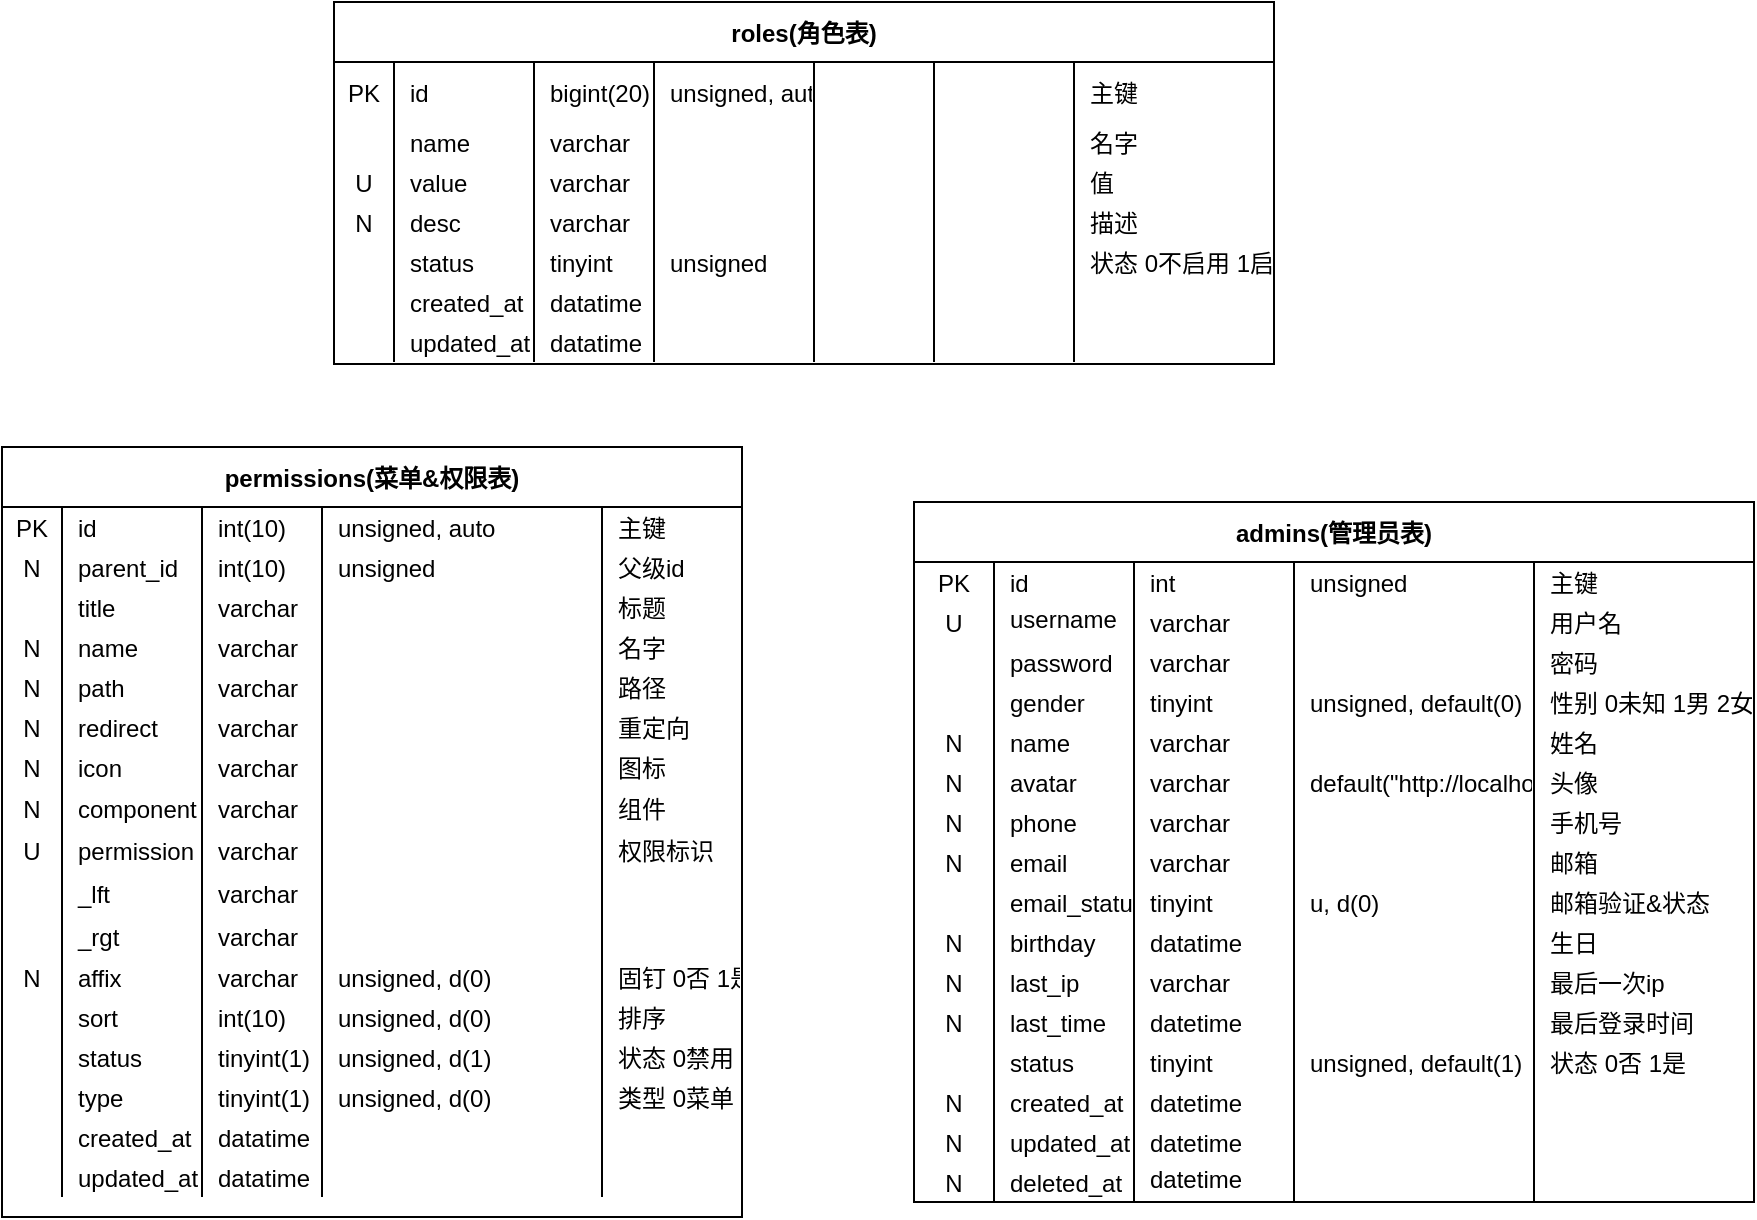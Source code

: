 <mxfile version="20.7.4" type="device"><diagram id="62t4VWJp8sgxWXZDW6Td" name="第 1 页"><mxGraphModel dx="1266" dy="1827" grid="1" gridSize="10" guides="1" tooltips="1" connect="1" arrows="1" fold="1" page="1" pageScale="1" pageWidth="827" pageHeight="1169" math="0" shadow="0"><root><mxCell id="0"/><mxCell id="1" parent="0"/><mxCell id="DQ-XxoIGuYa2lr0NDk-D-1" value="permissions(菜单&amp;权限表)" style="shape=table;startSize=30;container=1;collapsible=1;childLayout=tableLayout;fixedRows=1;rowLines=0;fontStyle=1;align=center;resizeLast=1;fontSize=12;shadow=0;rounded=0;" vertex="1" parent="1"><mxGeometry x="44" y="-317.5" width="370" height="385" as="geometry"><mxRectangle x="230" y="360" width="60" height="30" as="alternateBounds"/></mxGeometry></mxCell><mxCell id="DQ-XxoIGuYa2lr0NDk-D-2" style="shape=partialRectangle;collapsible=0;dropTarget=0;pointerEvents=0;fillColor=none;top=0;left=0;bottom=0;right=0;points=[[0,0.5],[1,0.5]];portConstraint=eastwest;shadow=0;" vertex="1" parent="DQ-XxoIGuYa2lr0NDk-D-1"><mxGeometry y="30" width="370" height="20" as="geometry"/></mxCell><mxCell id="DQ-XxoIGuYa2lr0NDk-D-3" value="PK" style="shape=partialRectangle;connectable=0;fillColor=none;top=0;left=0;bottom=0;right=0;editable=1;overflow=hidden;shadow=0;" vertex="1" parent="DQ-XxoIGuYa2lr0NDk-D-2"><mxGeometry width="30" height="20" as="geometry"><mxRectangle width="30" height="20" as="alternateBounds"/></mxGeometry></mxCell><mxCell id="DQ-XxoIGuYa2lr0NDk-D-4" value="id" style="shape=partialRectangle;connectable=0;fillColor=none;top=0;left=0;bottom=0;right=0;align=left;spacingLeft=6;overflow=hidden;shadow=0;" vertex="1" parent="DQ-XxoIGuYa2lr0NDk-D-2"><mxGeometry x="30" width="70" height="20" as="geometry"><mxRectangle width="70" height="20" as="alternateBounds"/></mxGeometry></mxCell><mxCell id="DQ-XxoIGuYa2lr0NDk-D-5" value="int(10)" style="shape=partialRectangle;connectable=0;fillColor=none;top=0;left=0;bottom=0;right=0;align=left;spacingLeft=6;overflow=hidden;shadow=0;" vertex="1" parent="DQ-XxoIGuYa2lr0NDk-D-2"><mxGeometry x="100" width="60" height="20" as="geometry"><mxRectangle width="60" height="20" as="alternateBounds"/></mxGeometry></mxCell><mxCell id="DQ-XxoIGuYa2lr0NDk-D-6" value="unsigned, auto" style="shape=partialRectangle;connectable=0;fillColor=none;top=0;left=0;bottom=0;right=0;align=left;spacingLeft=6;overflow=hidden;shadow=0;" vertex="1" parent="DQ-XxoIGuYa2lr0NDk-D-2"><mxGeometry x="160" width="140" height="20" as="geometry"><mxRectangle width="140" height="20" as="alternateBounds"/></mxGeometry></mxCell><mxCell id="DQ-XxoIGuYa2lr0NDk-D-7" value="主键" style="shape=partialRectangle;connectable=0;fillColor=none;top=0;left=0;bottom=0;right=0;align=left;spacingLeft=6;overflow=hidden;shadow=0;" vertex="1" parent="DQ-XxoIGuYa2lr0NDk-D-2"><mxGeometry x="300" width="70" height="20" as="geometry"><mxRectangle width="70" height="20" as="alternateBounds"/></mxGeometry></mxCell><mxCell id="DQ-XxoIGuYa2lr0NDk-D-8" value="" style="shape=partialRectangle;collapsible=0;dropTarget=0;pointerEvents=0;fillColor=none;top=0;left=0;bottom=0;right=0;points=[[0,0.5],[1,0.5]];portConstraint=eastwest;shadow=0;" vertex="1" parent="DQ-XxoIGuYa2lr0NDk-D-1"><mxGeometry y="50" width="370" height="20" as="geometry"/></mxCell><mxCell id="DQ-XxoIGuYa2lr0NDk-D-9" value="N" style="shape=partialRectangle;connectable=0;fillColor=none;top=0;left=0;bottom=0;right=0;editable=1;overflow=hidden;shadow=0;" vertex="1" parent="DQ-XxoIGuYa2lr0NDk-D-8"><mxGeometry width="30" height="20" as="geometry"><mxRectangle width="30" height="20" as="alternateBounds"/></mxGeometry></mxCell><mxCell id="DQ-XxoIGuYa2lr0NDk-D-10" value="parent_id" style="shape=partialRectangle;connectable=0;fillColor=none;top=0;left=0;bottom=0;right=0;align=left;spacingLeft=6;overflow=hidden;shadow=0;" vertex="1" parent="DQ-XxoIGuYa2lr0NDk-D-8"><mxGeometry x="30" width="70" height="20" as="geometry"><mxRectangle width="70" height="20" as="alternateBounds"/></mxGeometry></mxCell><mxCell id="DQ-XxoIGuYa2lr0NDk-D-11" value="int(10)" style="shape=partialRectangle;connectable=0;fillColor=none;top=0;left=0;bottom=0;right=0;align=left;spacingLeft=6;overflow=hidden;shadow=0;" vertex="1" parent="DQ-XxoIGuYa2lr0NDk-D-8"><mxGeometry x="100" width="60" height="20" as="geometry"><mxRectangle width="60" height="20" as="alternateBounds"/></mxGeometry></mxCell><mxCell id="DQ-XxoIGuYa2lr0NDk-D-12" value="unsigned" style="shape=partialRectangle;connectable=0;fillColor=none;top=0;left=0;bottom=0;right=0;align=left;spacingLeft=6;overflow=hidden;shadow=0;" vertex="1" parent="DQ-XxoIGuYa2lr0NDk-D-8"><mxGeometry x="160" width="140" height="20" as="geometry"><mxRectangle width="140" height="20" as="alternateBounds"/></mxGeometry></mxCell><mxCell id="DQ-XxoIGuYa2lr0NDk-D-13" value="父级id" style="shape=partialRectangle;connectable=0;fillColor=none;top=0;left=0;bottom=0;right=0;align=left;spacingLeft=6;overflow=hidden;shadow=0;" vertex="1" parent="DQ-XxoIGuYa2lr0NDk-D-8"><mxGeometry x="300" width="70" height="20" as="geometry"><mxRectangle width="70" height="20" as="alternateBounds"/></mxGeometry></mxCell><mxCell id="DQ-XxoIGuYa2lr0NDk-D-14" value="" style="shape=partialRectangle;collapsible=0;dropTarget=0;pointerEvents=0;fillColor=none;top=0;left=0;bottom=0;right=0;points=[[0,0.5],[1,0.5]];portConstraint=eastwest;shadow=0;" vertex="1" parent="DQ-XxoIGuYa2lr0NDk-D-1"><mxGeometry y="70" width="370" height="20" as="geometry"/></mxCell><mxCell id="DQ-XxoIGuYa2lr0NDk-D-15" value="" style="shape=partialRectangle;connectable=0;fillColor=none;top=0;left=0;bottom=0;right=0;editable=1;overflow=hidden;shadow=0;" vertex="1" parent="DQ-XxoIGuYa2lr0NDk-D-14"><mxGeometry width="30" height="20" as="geometry"><mxRectangle width="30" height="20" as="alternateBounds"/></mxGeometry></mxCell><mxCell id="DQ-XxoIGuYa2lr0NDk-D-16" value="title" style="shape=partialRectangle;connectable=0;fillColor=none;top=0;left=0;bottom=0;right=0;align=left;spacingLeft=6;overflow=hidden;shadow=0;" vertex="1" parent="DQ-XxoIGuYa2lr0NDk-D-14"><mxGeometry x="30" width="70" height="20" as="geometry"><mxRectangle width="70" height="20" as="alternateBounds"/></mxGeometry></mxCell><mxCell id="DQ-XxoIGuYa2lr0NDk-D-17" value="varchar" style="shape=partialRectangle;connectable=0;fillColor=none;top=0;left=0;bottom=0;right=0;align=left;spacingLeft=6;overflow=hidden;shadow=0;" vertex="1" parent="DQ-XxoIGuYa2lr0NDk-D-14"><mxGeometry x="100" width="60" height="20" as="geometry"><mxRectangle width="60" height="20" as="alternateBounds"/></mxGeometry></mxCell><mxCell id="DQ-XxoIGuYa2lr0NDk-D-18" value="" style="shape=partialRectangle;connectable=0;fillColor=none;top=0;left=0;bottom=0;right=0;align=left;spacingLeft=6;overflow=hidden;shadow=0;" vertex="1" parent="DQ-XxoIGuYa2lr0NDk-D-14"><mxGeometry x="160" width="140" height="20" as="geometry"><mxRectangle width="140" height="20" as="alternateBounds"/></mxGeometry></mxCell><mxCell id="DQ-XxoIGuYa2lr0NDk-D-19" value="标题" style="shape=partialRectangle;connectable=0;fillColor=none;top=0;left=0;bottom=0;right=0;align=left;spacingLeft=6;overflow=hidden;shadow=0;" vertex="1" parent="DQ-XxoIGuYa2lr0NDk-D-14"><mxGeometry x="300" width="70" height="20" as="geometry"><mxRectangle width="70" height="20" as="alternateBounds"/></mxGeometry></mxCell><mxCell id="DQ-XxoIGuYa2lr0NDk-D-20" value="" style="shape=partialRectangle;collapsible=0;dropTarget=0;pointerEvents=0;fillColor=none;top=0;left=0;bottom=0;right=0;points=[[0,0.5],[1,0.5]];portConstraint=eastwest;shadow=0;" vertex="1" parent="DQ-XxoIGuYa2lr0NDk-D-1"><mxGeometry y="90" width="370" height="20" as="geometry"/></mxCell><mxCell id="DQ-XxoIGuYa2lr0NDk-D-21" value="N" style="shape=partialRectangle;connectable=0;fillColor=none;top=0;left=0;bottom=0;right=0;editable=1;overflow=hidden;shadow=0;" vertex="1" parent="DQ-XxoIGuYa2lr0NDk-D-20"><mxGeometry width="30" height="20" as="geometry"><mxRectangle width="30" height="20" as="alternateBounds"/></mxGeometry></mxCell><mxCell id="DQ-XxoIGuYa2lr0NDk-D-22" value="name" style="shape=partialRectangle;connectable=0;fillColor=none;top=0;left=0;bottom=0;right=0;align=left;spacingLeft=6;overflow=hidden;shadow=0;" vertex="1" parent="DQ-XxoIGuYa2lr0NDk-D-20"><mxGeometry x="30" width="70" height="20" as="geometry"><mxRectangle width="70" height="20" as="alternateBounds"/></mxGeometry></mxCell><mxCell id="DQ-XxoIGuYa2lr0NDk-D-23" value="varchar" style="shape=partialRectangle;connectable=0;fillColor=none;top=0;left=0;bottom=0;right=0;align=left;spacingLeft=6;overflow=hidden;shadow=0;" vertex="1" parent="DQ-XxoIGuYa2lr0NDk-D-20"><mxGeometry x="100" width="60" height="20" as="geometry"><mxRectangle width="60" height="20" as="alternateBounds"/></mxGeometry></mxCell><mxCell id="DQ-XxoIGuYa2lr0NDk-D-24" value="" style="shape=partialRectangle;connectable=0;fillColor=none;top=0;left=0;bottom=0;right=0;align=left;spacingLeft=6;overflow=hidden;shadow=0;" vertex="1" parent="DQ-XxoIGuYa2lr0NDk-D-20"><mxGeometry x="160" width="140" height="20" as="geometry"><mxRectangle width="140" height="20" as="alternateBounds"/></mxGeometry></mxCell><mxCell id="DQ-XxoIGuYa2lr0NDk-D-25" value="名字" style="shape=partialRectangle;connectable=0;fillColor=none;top=0;left=0;bottom=0;right=0;align=left;spacingLeft=6;overflow=hidden;shadow=0;" vertex="1" parent="DQ-XxoIGuYa2lr0NDk-D-20"><mxGeometry x="300" width="70" height="20" as="geometry"><mxRectangle width="70" height="20" as="alternateBounds"/></mxGeometry></mxCell><mxCell id="DQ-XxoIGuYa2lr0NDk-D-26" value="" style="shape=partialRectangle;collapsible=0;dropTarget=0;pointerEvents=0;fillColor=none;top=0;left=0;bottom=0;right=0;points=[[0,0.5],[1,0.5]];portConstraint=eastwest;shadow=0;" vertex="1" parent="DQ-XxoIGuYa2lr0NDk-D-1"><mxGeometry y="110" width="370" height="20" as="geometry"/></mxCell><mxCell id="DQ-XxoIGuYa2lr0NDk-D-27" value="N" style="shape=partialRectangle;connectable=0;fillColor=none;top=0;left=0;bottom=0;right=0;editable=1;overflow=hidden;shadow=0;" vertex="1" parent="DQ-XxoIGuYa2lr0NDk-D-26"><mxGeometry width="30" height="20" as="geometry"><mxRectangle width="30" height="20" as="alternateBounds"/></mxGeometry></mxCell><mxCell id="DQ-XxoIGuYa2lr0NDk-D-28" value="path" style="shape=partialRectangle;connectable=0;fillColor=none;top=0;left=0;bottom=0;right=0;align=left;spacingLeft=6;overflow=hidden;shadow=0;" vertex="1" parent="DQ-XxoIGuYa2lr0NDk-D-26"><mxGeometry x="30" width="70" height="20" as="geometry"><mxRectangle width="70" height="20" as="alternateBounds"/></mxGeometry></mxCell><mxCell id="DQ-XxoIGuYa2lr0NDk-D-29" value="varchar" style="shape=partialRectangle;connectable=0;fillColor=none;top=0;left=0;bottom=0;right=0;align=left;spacingLeft=6;overflow=hidden;shadow=0;" vertex="1" parent="DQ-XxoIGuYa2lr0NDk-D-26"><mxGeometry x="100" width="60" height="20" as="geometry"><mxRectangle width="60" height="20" as="alternateBounds"/></mxGeometry></mxCell><mxCell id="DQ-XxoIGuYa2lr0NDk-D-30" value="" style="shape=partialRectangle;connectable=0;fillColor=none;top=0;left=0;bottom=0;right=0;align=left;spacingLeft=6;overflow=hidden;shadow=0;" vertex="1" parent="DQ-XxoIGuYa2lr0NDk-D-26"><mxGeometry x="160" width="140" height="20" as="geometry"><mxRectangle width="140" height="20" as="alternateBounds"/></mxGeometry></mxCell><mxCell id="DQ-XxoIGuYa2lr0NDk-D-31" value="路径" style="shape=partialRectangle;connectable=0;fillColor=none;top=0;left=0;bottom=0;right=0;align=left;spacingLeft=6;overflow=hidden;shadow=0;" vertex="1" parent="DQ-XxoIGuYa2lr0NDk-D-26"><mxGeometry x="300" width="70" height="20" as="geometry"><mxRectangle width="70" height="20" as="alternateBounds"/></mxGeometry></mxCell><mxCell id="DQ-XxoIGuYa2lr0NDk-D-32" value="" style="shape=partialRectangle;collapsible=0;dropTarget=0;pointerEvents=0;fillColor=none;top=0;left=0;bottom=0;right=0;points=[[0,0.5],[1,0.5]];portConstraint=eastwest;shadow=0;" vertex="1" parent="DQ-XxoIGuYa2lr0NDk-D-1"><mxGeometry y="130" width="370" height="20" as="geometry"/></mxCell><mxCell id="DQ-XxoIGuYa2lr0NDk-D-33" value="N" style="shape=partialRectangle;connectable=0;fillColor=none;top=0;left=0;bottom=0;right=0;editable=1;overflow=hidden;shadow=0;" vertex="1" parent="DQ-XxoIGuYa2lr0NDk-D-32"><mxGeometry width="30" height="20" as="geometry"><mxRectangle width="30" height="20" as="alternateBounds"/></mxGeometry></mxCell><mxCell id="DQ-XxoIGuYa2lr0NDk-D-34" value="redirect" style="shape=partialRectangle;connectable=0;fillColor=none;top=0;left=0;bottom=0;right=0;align=left;spacingLeft=6;overflow=hidden;shadow=0;" vertex="1" parent="DQ-XxoIGuYa2lr0NDk-D-32"><mxGeometry x="30" width="70" height="20" as="geometry"><mxRectangle width="70" height="20" as="alternateBounds"/></mxGeometry></mxCell><mxCell id="DQ-XxoIGuYa2lr0NDk-D-35" value="varchar" style="shape=partialRectangle;connectable=0;fillColor=none;top=0;left=0;bottom=0;right=0;align=left;spacingLeft=6;overflow=hidden;shadow=0;" vertex="1" parent="DQ-XxoIGuYa2lr0NDk-D-32"><mxGeometry x="100" width="60" height="20" as="geometry"><mxRectangle width="60" height="20" as="alternateBounds"/></mxGeometry></mxCell><mxCell id="DQ-XxoIGuYa2lr0NDk-D-36" value="" style="shape=partialRectangle;connectable=0;fillColor=none;top=0;left=0;bottom=0;right=0;align=left;spacingLeft=6;overflow=hidden;shadow=0;" vertex="1" parent="DQ-XxoIGuYa2lr0NDk-D-32"><mxGeometry x="160" width="140" height="20" as="geometry"><mxRectangle width="140" height="20" as="alternateBounds"/></mxGeometry></mxCell><mxCell id="DQ-XxoIGuYa2lr0NDk-D-37" value="重定向" style="shape=partialRectangle;connectable=0;fillColor=none;top=0;left=0;bottom=0;right=0;align=left;spacingLeft=6;overflow=hidden;shadow=0;" vertex="1" parent="DQ-XxoIGuYa2lr0NDk-D-32"><mxGeometry x="300" width="70" height="20" as="geometry"><mxRectangle width="70" height="20" as="alternateBounds"/></mxGeometry></mxCell><mxCell id="DQ-XxoIGuYa2lr0NDk-D-38" value="" style="shape=partialRectangle;collapsible=0;dropTarget=0;pointerEvents=0;fillColor=none;top=0;left=0;bottom=0;right=0;points=[[0,0.5],[1,0.5]];portConstraint=eastwest;shadow=0;" vertex="1" parent="DQ-XxoIGuYa2lr0NDk-D-1"><mxGeometry y="150" width="370" height="20" as="geometry"/></mxCell><mxCell id="DQ-XxoIGuYa2lr0NDk-D-39" value="N" style="shape=partialRectangle;connectable=0;fillColor=none;top=0;left=0;bottom=0;right=0;editable=1;overflow=hidden;shadow=0;" vertex="1" parent="DQ-XxoIGuYa2lr0NDk-D-38"><mxGeometry width="30" height="20" as="geometry"><mxRectangle width="30" height="20" as="alternateBounds"/></mxGeometry></mxCell><mxCell id="DQ-XxoIGuYa2lr0NDk-D-40" value="icon" style="shape=partialRectangle;connectable=0;fillColor=none;top=0;left=0;bottom=0;right=0;align=left;spacingLeft=6;overflow=hidden;shadow=0;" vertex="1" parent="DQ-XxoIGuYa2lr0NDk-D-38"><mxGeometry x="30" width="70" height="20" as="geometry"><mxRectangle width="70" height="20" as="alternateBounds"/></mxGeometry></mxCell><mxCell id="DQ-XxoIGuYa2lr0NDk-D-41" value="varchar" style="shape=partialRectangle;connectable=0;fillColor=none;top=0;left=0;bottom=0;right=0;align=left;spacingLeft=6;overflow=hidden;shadow=0;" vertex="1" parent="DQ-XxoIGuYa2lr0NDk-D-38"><mxGeometry x="100" width="60" height="20" as="geometry"><mxRectangle width="60" height="20" as="alternateBounds"/></mxGeometry></mxCell><mxCell id="DQ-XxoIGuYa2lr0NDk-D-42" value="" style="shape=partialRectangle;connectable=0;fillColor=none;top=0;left=0;bottom=0;right=0;align=left;spacingLeft=6;overflow=hidden;shadow=0;" vertex="1" parent="DQ-XxoIGuYa2lr0NDk-D-38"><mxGeometry x="160" width="140" height="20" as="geometry"><mxRectangle width="140" height="20" as="alternateBounds"/></mxGeometry></mxCell><mxCell id="DQ-XxoIGuYa2lr0NDk-D-43" value="图标" style="shape=partialRectangle;connectable=0;fillColor=none;top=0;left=0;bottom=0;right=0;align=left;spacingLeft=6;overflow=hidden;shadow=0;" vertex="1" parent="DQ-XxoIGuYa2lr0NDk-D-38"><mxGeometry x="300" width="70" height="20" as="geometry"><mxRectangle width="70" height="20" as="alternateBounds"/></mxGeometry></mxCell><mxCell id="DQ-XxoIGuYa2lr0NDk-D-44" value="" style="shape=partialRectangle;collapsible=0;dropTarget=0;pointerEvents=0;fillColor=none;top=0;left=0;bottom=0;right=0;points=[[0,0.5],[1,0.5]];portConstraint=eastwest;shadow=0;" vertex="1" parent="DQ-XxoIGuYa2lr0NDk-D-1"><mxGeometry y="170" width="370" height="21" as="geometry"/></mxCell><mxCell id="DQ-XxoIGuYa2lr0NDk-D-45" value="N" style="shape=partialRectangle;connectable=0;fillColor=none;top=0;left=0;bottom=0;right=0;editable=1;overflow=hidden;shadow=0;" vertex="1" parent="DQ-XxoIGuYa2lr0NDk-D-44"><mxGeometry width="30" height="21" as="geometry"><mxRectangle width="30" height="21" as="alternateBounds"/></mxGeometry></mxCell><mxCell id="DQ-XxoIGuYa2lr0NDk-D-46" value="component" style="shape=partialRectangle;connectable=0;fillColor=none;top=0;left=0;bottom=0;right=0;align=left;spacingLeft=6;overflow=hidden;shadow=0;" vertex="1" parent="DQ-XxoIGuYa2lr0NDk-D-44"><mxGeometry x="30" width="70" height="21" as="geometry"><mxRectangle width="70" height="21" as="alternateBounds"/></mxGeometry></mxCell><mxCell id="DQ-XxoIGuYa2lr0NDk-D-47" value="varchar" style="shape=partialRectangle;connectable=0;fillColor=none;top=0;left=0;bottom=0;right=0;align=left;spacingLeft=6;overflow=hidden;shadow=0;" vertex="1" parent="DQ-XxoIGuYa2lr0NDk-D-44"><mxGeometry x="100" width="60" height="21" as="geometry"><mxRectangle width="60" height="21" as="alternateBounds"/></mxGeometry></mxCell><mxCell id="DQ-XxoIGuYa2lr0NDk-D-48" value="" style="shape=partialRectangle;connectable=0;fillColor=none;top=0;left=0;bottom=0;right=0;align=left;spacingLeft=6;overflow=hidden;shadow=0;" vertex="1" parent="DQ-XxoIGuYa2lr0NDk-D-44"><mxGeometry x="160" width="140" height="21" as="geometry"><mxRectangle width="140" height="21" as="alternateBounds"/></mxGeometry></mxCell><mxCell id="DQ-XxoIGuYa2lr0NDk-D-49" value="组件" style="shape=partialRectangle;connectable=0;fillColor=none;top=0;left=0;bottom=0;right=0;align=left;spacingLeft=6;overflow=hidden;shadow=0;" vertex="1" parent="DQ-XxoIGuYa2lr0NDk-D-44"><mxGeometry x="300" width="70" height="21" as="geometry"><mxRectangle width="70" height="21" as="alternateBounds"/></mxGeometry></mxCell><mxCell id="DQ-XxoIGuYa2lr0NDk-D-50" value="" style="shape=partialRectangle;collapsible=0;dropTarget=0;pointerEvents=0;fillColor=none;top=0;left=0;bottom=0;right=0;points=[[0,0.5],[1,0.5]];portConstraint=eastwest;shadow=0;" vertex="1" parent="DQ-XxoIGuYa2lr0NDk-D-1"><mxGeometry y="191" width="370" height="21" as="geometry"/></mxCell><mxCell id="DQ-XxoIGuYa2lr0NDk-D-51" value="U" style="shape=partialRectangle;connectable=0;fillColor=none;top=0;left=0;bottom=0;right=0;editable=1;overflow=hidden;shadow=0;" vertex="1" parent="DQ-XxoIGuYa2lr0NDk-D-50"><mxGeometry width="30" height="21" as="geometry"><mxRectangle width="30" height="21" as="alternateBounds"/></mxGeometry></mxCell><mxCell id="DQ-XxoIGuYa2lr0NDk-D-52" value="permission" style="shape=partialRectangle;connectable=0;fillColor=none;top=0;left=0;bottom=0;right=0;align=left;spacingLeft=6;overflow=hidden;shadow=0;" vertex="1" parent="DQ-XxoIGuYa2lr0NDk-D-50"><mxGeometry x="30" width="70" height="21" as="geometry"><mxRectangle width="70" height="21" as="alternateBounds"/></mxGeometry></mxCell><mxCell id="DQ-XxoIGuYa2lr0NDk-D-53" value="varchar" style="shape=partialRectangle;connectable=0;fillColor=none;top=0;left=0;bottom=0;right=0;align=left;spacingLeft=6;overflow=hidden;shadow=0;" vertex="1" parent="DQ-XxoIGuYa2lr0NDk-D-50"><mxGeometry x="100" width="60" height="21" as="geometry"><mxRectangle width="60" height="21" as="alternateBounds"/></mxGeometry></mxCell><mxCell id="DQ-XxoIGuYa2lr0NDk-D-54" value="" style="shape=partialRectangle;connectable=0;fillColor=none;top=0;left=0;bottom=0;right=0;align=left;spacingLeft=6;overflow=hidden;shadow=0;" vertex="1" parent="DQ-XxoIGuYa2lr0NDk-D-50"><mxGeometry x="160" width="140" height="21" as="geometry"><mxRectangle width="140" height="21" as="alternateBounds"/></mxGeometry></mxCell><mxCell id="DQ-XxoIGuYa2lr0NDk-D-55" value="权限标识" style="shape=partialRectangle;connectable=0;fillColor=none;top=0;left=0;bottom=0;right=0;align=left;spacingLeft=6;overflow=hidden;shadow=0;" vertex="1" parent="DQ-XxoIGuYa2lr0NDk-D-50"><mxGeometry x="300" width="70" height="21" as="geometry"><mxRectangle width="70" height="21" as="alternateBounds"/></mxGeometry></mxCell><mxCell id="DQ-XxoIGuYa2lr0NDk-D-56" value="" style="shape=partialRectangle;collapsible=0;dropTarget=0;pointerEvents=0;fillColor=none;top=0;left=0;bottom=0;right=0;points=[[0,0.5],[1,0.5]];portConstraint=eastwest;shadow=0;" vertex="1" parent="DQ-XxoIGuYa2lr0NDk-D-1"><mxGeometry y="212" width="370" height="22" as="geometry"/></mxCell><mxCell id="DQ-XxoIGuYa2lr0NDk-D-57" value="" style="shape=partialRectangle;connectable=0;fillColor=none;top=0;left=0;bottom=0;right=0;editable=1;overflow=hidden;shadow=0;" vertex="1" parent="DQ-XxoIGuYa2lr0NDk-D-56"><mxGeometry width="30" height="22" as="geometry"><mxRectangle width="30" height="22" as="alternateBounds"/></mxGeometry></mxCell><mxCell id="DQ-XxoIGuYa2lr0NDk-D-58" value="_lft" style="shape=partialRectangle;connectable=0;fillColor=none;top=0;left=0;bottom=0;right=0;align=left;spacingLeft=6;overflow=hidden;shadow=0;" vertex="1" parent="DQ-XxoIGuYa2lr0NDk-D-56"><mxGeometry x="30" width="70" height="22" as="geometry"><mxRectangle width="70" height="22" as="alternateBounds"/></mxGeometry></mxCell><mxCell id="DQ-XxoIGuYa2lr0NDk-D-59" value="varchar" style="shape=partialRectangle;connectable=0;fillColor=none;top=0;left=0;bottom=0;right=0;align=left;spacingLeft=6;overflow=hidden;shadow=0;" vertex="1" parent="DQ-XxoIGuYa2lr0NDk-D-56"><mxGeometry x="100" width="60" height="22" as="geometry"><mxRectangle width="60" height="22" as="alternateBounds"/></mxGeometry></mxCell><mxCell id="DQ-XxoIGuYa2lr0NDk-D-60" value="" style="shape=partialRectangle;connectable=0;fillColor=none;top=0;left=0;bottom=0;right=0;align=left;spacingLeft=6;overflow=hidden;shadow=0;" vertex="1" parent="DQ-XxoIGuYa2lr0NDk-D-56"><mxGeometry x="160" width="140" height="22" as="geometry"><mxRectangle width="140" height="22" as="alternateBounds"/></mxGeometry></mxCell><mxCell id="DQ-XxoIGuYa2lr0NDk-D-61" value="" style="shape=partialRectangle;connectable=0;fillColor=none;top=0;left=0;bottom=0;right=0;align=left;spacingLeft=6;overflow=hidden;shadow=0;" vertex="1" parent="DQ-XxoIGuYa2lr0NDk-D-56"><mxGeometry x="300" width="70" height="22" as="geometry"><mxRectangle width="70" height="22" as="alternateBounds"/></mxGeometry></mxCell><mxCell id="DQ-XxoIGuYa2lr0NDk-D-62" value="" style="shape=partialRectangle;collapsible=0;dropTarget=0;pointerEvents=0;fillColor=none;top=0;left=0;bottom=0;right=0;points=[[0,0.5],[1,0.5]];portConstraint=eastwest;shadow=0;" vertex="1" parent="DQ-XxoIGuYa2lr0NDk-D-1"><mxGeometry y="234" width="370" height="21" as="geometry"/></mxCell><mxCell id="DQ-XxoIGuYa2lr0NDk-D-63" value="" style="shape=partialRectangle;connectable=0;fillColor=none;top=0;left=0;bottom=0;right=0;editable=1;overflow=hidden;shadow=0;" vertex="1" parent="DQ-XxoIGuYa2lr0NDk-D-62"><mxGeometry width="30" height="21" as="geometry"><mxRectangle width="30" height="21" as="alternateBounds"/></mxGeometry></mxCell><mxCell id="DQ-XxoIGuYa2lr0NDk-D-64" value="_rgt" style="shape=partialRectangle;connectable=0;fillColor=none;top=0;left=0;bottom=0;right=0;align=left;spacingLeft=6;overflow=hidden;shadow=0;" vertex="1" parent="DQ-XxoIGuYa2lr0NDk-D-62"><mxGeometry x="30" width="70" height="21" as="geometry"><mxRectangle width="70" height="21" as="alternateBounds"/></mxGeometry></mxCell><mxCell id="DQ-XxoIGuYa2lr0NDk-D-65" value="varchar" style="shape=partialRectangle;connectable=0;fillColor=none;top=0;left=0;bottom=0;right=0;align=left;spacingLeft=6;overflow=hidden;shadow=0;" vertex="1" parent="DQ-XxoIGuYa2lr0NDk-D-62"><mxGeometry x="100" width="60" height="21" as="geometry"><mxRectangle width="60" height="21" as="alternateBounds"/></mxGeometry></mxCell><mxCell id="DQ-XxoIGuYa2lr0NDk-D-66" value="" style="shape=partialRectangle;connectable=0;fillColor=none;top=0;left=0;bottom=0;right=0;align=left;spacingLeft=6;overflow=hidden;shadow=0;" vertex="1" parent="DQ-XxoIGuYa2lr0NDk-D-62"><mxGeometry x="160" width="140" height="21" as="geometry"><mxRectangle width="140" height="21" as="alternateBounds"/></mxGeometry></mxCell><mxCell id="DQ-XxoIGuYa2lr0NDk-D-67" value="" style="shape=partialRectangle;connectable=0;fillColor=none;top=0;left=0;bottom=0;right=0;align=left;spacingLeft=6;overflow=hidden;shadow=0;" vertex="1" parent="DQ-XxoIGuYa2lr0NDk-D-62"><mxGeometry x="300" width="70" height="21" as="geometry"><mxRectangle width="70" height="21" as="alternateBounds"/></mxGeometry></mxCell><mxCell id="DQ-XxoIGuYa2lr0NDk-D-68" value="" style="shape=partialRectangle;collapsible=0;dropTarget=0;pointerEvents=0;fillColor=none;top=0;left=0;bottom=0;right=0;points=[[0,0.5],[1,0.5]];portConstraint=eastwest;shadow=0;" vertex="1" parent="DQ-XxoIGuYa2lr0NDk-D-1"><mxGeometry y="255" width="370" height="20" as="geometry"/></mxCell><mxCell id="DQ-XxoIGuYa2lr0NDk-D-69" value="N" style="shape=partialRectangle;connectable=0;fillColor=none;top=0;left=0;bottom=0;right=0;editable=1;overflow=hidden;shadow=0;" vertex="1" parent="DQ-XxoIGuYa2lr0NDk-D-68"><mxGeometry width="30" height="20" as="geometry"><mxRectangle width="30" height="20" as="alternateBounds"/></mxGeometry></mxCell><mxCell id="DQ-XxoIGuYa2lr0NDk-D-70" value="affix" style="shape=partialRectangle;connectable=0;fillColor=none;top=0;left=0;bottom=0;right=0;align=left;spacingLeft=6;overflow=hidden;shadow=0;" vertex="1" parent="DQ-XxoIGuYa2lr0NDk-D-68"><mxGeometry x="30" width="70" height="20" as="geometry"><mxRectangle width="70" height="20" as="alternateBounds"/></mxGeometry></mxCell><mxCell id="DQ-XxoIGuYa2lr0NDk-D-71" value="varchar" style="shape=partialRectangle;connectable=0;fillColor=none;top=0;left=0;bottom=0;right=0;align=left;spacingLeft=6;overflow=hidden;shadow=0;" vertex="1" parent="DQ-XxoIGuYa2lr0NDk-D-68"><mxGeometry x="100" width="60" height="20" as="geometry"><mxRectangle width="60" height="20" as="alternateBounds"/></mxGeometry></mxCell><mxCell id="DQ-XxoIGuYa2lr0NDk-D-72" value="unsigned, d(0)" style="shape=partialRectangle;connectable=0;fillColor=none;top=0;left=0;bottom=0;right=0;align=left;spacingLeft=6;overflow=hidden;shadow=0;" vertex="1" parent="DQ-XxoIGuYa2lr0NDk-D-68"><mxGeometry x="160" width="140" height="20" as="geometry"><mxRectangle width="140" height="20" as="alternateBounds"/></mxGeometry></mxCell><mxCell id="DQ-XxoIGuYa2lr0NDk-D-73" value="固钉 0否 1是" style="shape=partialRectangle;connectable=0;fillColor=none;top=0;left=0;bottom=0;right=0;align=left;spacingLeft=6;overflow=hidden;shadow=0;" vertex="1" parent="DQ-XxoIGuYa2lr0NDk-D-68"><mxGeometry x="300" width="70" height="20" as="geometry"><mxRectangle width="70" height="20" as="alternateBounds"/></mxGeometry></mxCell><mxCell id="DQ-XxoIGuYa2lr0NDk-D-74" value="" style="shape=partialRectangle;collapsible=0;dropTarget=0;pointerEvents=0;fillColor=none;top=0;left=0;bottom=0;right=0;points=[[0,0.5],[1,0.5]];portConstraint=eastwest;shadow=0;" vertex="1" parent="DQ-XxoIGuYa2lr0NDk-D-1"><mxGeometry y="275" width="370" height="20" as="geometry"/></mxCell><mxCell id="DQ-XxoIGuYa2lr0NDk-D-75" value="" style="shape=partialRectangle;connectable=0;fillColor=none;top=0;left=0;bottom=0;right=0;editable=1;overflow=hidden;shadow=0;" vertex="1" parent="DQ-XxoIGuYa2lr0NDk-D-74"><mxGeometry width="30" height="20" as="geometry"><mxRectangle width="30" height="20" as="alternateBounds"/></mxGeometry></mxCell><mxCell id="DQ-XxoIGuYa2lr0NDk-D-76" value="sort" style="shape=partialRectangle;connectable=0;fillColor=none;top=0;left=0;bottom=0;right=0;align=left;spacingLeft=6;overflow=hidden;shadow=0;" vertex="1" parent="DQ-XxoIGuYa2lr0NDk-D-74"><mxGeometry x="30" width="70" height="20" as="geometry"><mxRectangle width="70" height="20" as="alternateBounds"/></mxGeometry></mxCell><mxCell id="DQ-XxoIGuYa2lr0NDk-D-77" value="int(10)" style="shape=partialRectangle;connectable=0;fillColor=none;top=0;left=0;bottom=0;right=0;align=left;spacingLeft=6;overflow=hidden;shadow=0;" vertex="1" parent="DQ-XxoIGuYa2lr0NDk-D-74"><mxGeometry x="100" width="60" height="20" as="geometry"><mxRectangle width="60" height="20" as="alternateBounds"/></mxGeometry></mxCell><mxCell id="DQ-XxoIGuYa2lr0NDk-D-78" value="unsigned, d(0)" style="shape=partialRectangle;connectable=0;fillColor=none;top=0;left=0;bottom=0;right=0;align=left;spacingLeft=6;overflow=hidden;shadow=0;" vertex="1" parent="DQ-XxoIGuYa2lr0NDk-D-74"><mxGeometry x="160" width="140" height="20" as="geometry"><mxRectangle width="140" height="20" as="alternateBounds"/></mxGeometry></mxCell><mxCell id="DQ-XxoIGuYa2lr0NDk-D-79" value="排序" style="shape=partialRectangle;connectable=0;fillColor=none;top=0;left=0;bottom=0;right=0;align=left;spacingLeft=6;overflow=hidden;shadow=0;" vertex="1" parent="DQ-XxoIGuYa2lr0NDk-D-74"><mxGeometry x="300" width="70" height="20" as="geometry"><mxRectangle width="70" height="20" as="alternateBounds"/></mxGeometry></mxCell><mxCell id="DQ-XxoIGuYa2lr0NDk-D-80" value="" style="shape=partialRectangle;collapsible=0;dropTarget=0;pointerEvents=0;fillColor=none;top=0;left=0;bottom=0;right=0;points=[[0,0.5],[1,0.5]];portConstraint=eastwest;shadow=0;" vertex="1" parent="DQ-XxoIGuYa2lr0NDk-D-1"><mxGeometry y="295" width="370" height="20" as="geometry"/></mxCell><mxCell id="DQ-XxoIGuYa2lr0NDk-D-81" value="" style="shape=partialRectangle;connectable=0;fillColor=none;top=0;left=0;bottom=0;right=0;editable=1;overflow=hidden;shadow=0;" vertex="1" parent="DQ-XxoIGuYa2lr0NDk-D-80"><mxGeometry width="30" height="20" as="geometry"><mxRectangle width="30" height="20" as="alternateBounds"/></mxGeometry></mxCell><mxCell id="DQ-XxoIGuYa2lr0NDk-D-82" value="status" style="shape=partialRectangle;connectable=0;fillColor=none;top=0;left=0;bottom=0;right=0;align=left;spacingLeft=6;overflow=hidden;shadow=0;" vertex="1" parent="DQ-XxoIGuYa2lr0NDk-D-80"><mxGeometry x="30" width="70" height="20" as="geometry"><mxRectangle width="70" height="20" as="alternateBounds"/></mxGeometry></mxCell><mxCell id="DQ-XxoIGuYa2lr0NDk-D-83" value="tinyint(1)" style="shape=partialRectangle;connectable=0;fillColor=none;top=0;left=0;bottom=0;right=0;align=left;spacingLeft=6;overflow=hidden;shadow=0;" vertex="1" parent="DQ-XxoIGuYa2lr0NDk-D-80"><mxGeometry x="100" width="60" height="20" as="geometry"><mxRectangle width="60" height="20" as="alternateBounds"/></mxGeometry></mxCell><mxCell id="DQ-XxoIGuYa2lr0NDk-D-84" value="unsigned, d(1)" style="shape=partialRectangle;connectable=0;fillColor=none;top=0;left=0;bottom=0;right=0;align=left;spacingLeft=6;overflow=hidden;shadow=0;" vertex="1" parent="DQ-XxoIGuYa2lr0NDk-D-80"><mxGeometry x="160" width="140" height="20" as="geometry"><mxRectangle width="140" height="20" as="alternateBounds"/></mxGeometry></mxCell><mxCell id="DQ-XxoIGuYa2lr0NDk-D-85" value="状态 0禁用 1启用" style="shape=partialRectangle;connectable=0;fillColor=none;top=0;left=0;bottom=0;right=0;align=left;spacingLeft=6;overflow=hidden;shadow=0;" vertex="1" parent="DQ-XxoIGuYa2lr0NDk-D-80"><mxGeometry x="300" width="70" height="20" as="geometry"><mxRectangle width="70" height="20" as="alternateBounds"/></mxGeometry></mxCell><mxCell id="DQ-XxoIGuYa2lr0NDk-D-86" value="" style="shape=partialRectangle;collapsible=0;dropTarget=0;pointerEvents=0;fillColor=none;top=0;left=0;bottom=0;right=0;points=[[0,0.5],[1,0.5]];portConstraint=eastwest;shadow=0;" vertex="1" parent="DQ-XxoIGuYa2lr0NDk-D-1"><mxGeometry y="315" width="370" height="20" as="geometry"/></mxCell><mxCell id="DQ-XxoIGuYa2lr0NDk-D-87" value="" style="shape=partialRectangle;connectable=0;fillColor=none;top=0;left=0;bottom=0;right=0;editable=1;overflow=hidden;shadow=0;" vertex="1" parent="DQ-XxoIGuYa2lr0NDk-D-86"><mxGeometry width="30" height="20" as="geometry"><mxRectangle width="30" height="20" as="alternateBounds"/></mxGeometry></mxCell><mxCell id="DQ-XxoIGuYa2lr0NDk-D-88" value="type" style="shape=partialRectangle;connectable=0;fillColor=none;top=0;left=0;bottom=0;right=0;align=left;spacingLeft=6;overflow=hidden;shadow=0;" vertex="1" parent="DQ-XxoIGuYa2lr0NDk-D-86"><mxGeometry x="30" width="70" height="20" as="geometry"><mxRectangle width="70" height="20" as="alternateBounds"/></mxGeometry></mxCell><mxCell id="DQ-XxoIGuYa2lr0NDk-D-89" value="tinyint(1)" style="shape=partialRectangle;connectable=0;fillColor=none;top=0;left=0;bottom=0;right=0;align=left;spacingLeft=6;overflow=hidden;shadow=0;" vertex="1" parent="DQ-XxoIGuYa2lr0NDk-D-86"><mxGeometry x="100" width="60" height="20" as="geometry"><mxRectangle width="60" height="20" as="alternateBounds"/></mxGeometry></mxCell><mxCell id="DQ-XxoIGuYa2lr0NDk-D-90" value="unsigned, d(0)" style="shape=partialRectangle;connectable=0;fillColor=none;top=0;left=0;bottom=0;right=0;align=left;spacingLeft=6;overflow=hidden;shadow=0;" vertex="1" parent="DQ-XxoIGuYa2lr0NDk-D-86"><mxGeometry x="160" width="140" height="20" as="geometry"><mxRectangle width="140" height="20" as="alternateBounds"/></mxGeometry></mxCell><mxCell id="DQ-XxoIGuYa2lr0NDk-D-91" value="类型 0菜单 1按钮" style="shape=partialRectangle;connectable=0;fillColor=none;top=0;left=0;bottom=0;right=0;align=left;spacingLeft=6;overflow=hidden;shadow=0;" vertex="1" parent="DQ-XxoIGuYa2lr0NDk-D-86"><mxGeometry x="300" width="70" height="20" as="geometry"><mxRectangle width="70" height="20" as="alternateBounds"/></mxGeometry></mxCell><mxCell id="DQ-XxoIGuYa2lr0NDk-D-92" value="" style="shape=partialRectangle;collapsible=0;dropTarget=0;pointerEvents=0;fillColor=none;top=0;left=0;bottom=0;right=0;points=[[0,0.5],[1,0.5]];portConstraint=eastwest;perimeterSpacing=0;shadow=0;" vertex="1" parent="DQ-XxoIGuYa2lr0NDk-D-1"><mxGeometry y="335" width="370" height="20" as="geometry"/></mxCell><mxCell id="DQ-XxoIGuYa2lr0NDk-D-93" value="" style="shape=partialRectangle;connectable=0;fillColor=none;top=0;left=0;bottom=0;right=0;editable=1;overflow=hidden;shadow=0;" vertex="1" parent="DQ-XxoIGuYa2lr0NDk-D-92"><mxGeometry width="30" height="20" as="geometry"><mxRectangle width="30" height="20" as="alternateBounds"/></mxGeometry></mxCell><mxCell id="DQ-XxoIGuYa2lr0NDk-D-94" value="created_at" style="shape=partialRectangle;connectable=0;fillColor=none;top=0;left=0;bottom=0;right=0;align=left;spacingLeft=6;overflow=hidden;shadow=0;" vertex="1" parent="DQ-XxoIGuYa2lr0NDk-D-92"><mxGeometry x="30" width="70" height="20" as="geometry"><mxRectangle width="70" height="20" as="alternateBounds"/></mxGeometry></mxCell><mxCell id="DQ-XxoIGuYa2lr0NDk-D-95" value="datatime" style="shape=partialRectangle;connectable=0;fillColor=none;top=0;left=0;bottom=0;right=0;align=left;spacingLeft=6;overflow=hidden;shadow=0;" vertex="1" parent="DQ-XxoIGuYa2lr0NDk-D-92"><mxGeometry x="100" width="60" height="20" as="geometry"><mxRectangle width="60" height="20" as="alternateBounds"/></mxGeometry></mxCell><mxCell id="DQ-XxoIGuYa2lr0NDk-D-96" value="" style="shape=partialRectangle;connectable=0;fillColor=none;top=0;left=0;bottom=0;right=0;align=left;spacingLeft=6;overflow=hidden;shadow=0;" vertex="1" parent="DQ-XxoIGuYa2lr0NDk-D-92"><mxGeometry x="160" width="140" height="20" as="geometry"><mxRectangle width="140" height="20" as="alternateBounds"/></mxGeometry></mxCell><mxCell id="DQ-XxoIGuYa2lr0NDk-D-97" style="shape=partialRectangle;connectable=0;fillColor=none;top=0;left=0;bottom=0;right=0;align=left;spacingLeft=6;overflow=hidden;shadow=0;" vertex="1" parent="DQ-XxoIGuYa2lr0NDk-D-92"><mxGeometry x="300" width="70" height="20" as="geometry"><mxRectangle width="70" height="20" as="alternateBounds"/></mxGeometry></mxCell><mxCell id="DQ-XxoIGuYa2lr0NDk-D-98" value="" style="shape=partialRectangle;collapsible=0;dropTarget=0;pointerEvents=0;fillColor=none;top=0;left=0;bottom=0;right=0;points=[[0,0.5],[1,0.5]];portConstraint=eastwest;shadow=0;" vertex="1" parent="DQ-XxoIGuYa2lr0NDk-D-1"><mxGeometry y="355" width="370" height="20" as="geometry"/></mxCell><mxCell id="DQ-XxoIGuYa2lr0NDk-D-99" value="" style="shape=partialRectangle;connectable=0;fillColor=none;top=0;left=0;bottom=0;right=0;editable=1;overflow=hidden;shadow=0;" vertex="1" parent="DQ-XxoIGuYa2lr0NDk-D-98"><mxGeometry width="30" height="20" as="geometry"><mxRectangle width="30" height="20" as="alternateBounds"/></mxGeometry></mxCell><mxCell id="DQ-XxoIGuYa2lr0NDk-D-100" value="updated_at" style="shape=partialRectangle;connectable=0;fillColor=none;top=0;left=0;bottom=0;right=0;align=left;spacingLeft=6;overflow=hidden;shadow=0;" vertex="1" parent="DQ-XxoIGuYa2lr0NDk-D-98"><mxGeometry x="30" width="70" height="20" as="geometry"><mxRectangle width="70" height="20" as="alternateBounds"/></mxGeometry></mxCell><mxCell id="DQ-XxoIGuYa2lr0NDk-D-101" value="datatime" style="shape=partialRectangle;connectable=0;fillColor=none;top=0;left=0;bottom=0;right=0;align=left;spacingLeft=6;overflow=hidden;shadow=0;" vertex="1" parent="DQ-XxoIGuYa2lr0NDk-D-98"><mxGeometry x="100" width="60" height="20" as="geometry"><mxRectangle width="60" height="20" as="alternateBounds"/></mxGeometry></mxCell><mxCell id="DQ-XxoIGuYa2lr0NDk-D-102" value="" style="shape=partialRectangle;connectable=0;fillColor=none;top=0;left=0;bottom=0;right=0;align=left;spacingLeft=6;overflow=hidden;shadow=0;" vertex="1" parent="DQ-XxoIGuYa2lr0NDk-D-98"><mxGeometry x="160" width="140" height="20" as="geometry"><mxRectangle width="140" height="20" as="alternateBounds"/></mxGeometry></mxCell><mxCell id="DQ-XxoIGuYa2lr0NDk-D-103" style="shape=partialRectangle;connectable=0;fillColor=none;top=0;left=0;bottom=0;right=0;align=left;spacingLeft=6;overflow=hidden;shadow=0;" vertex="1" parent="DQ-XxoIGuYa2lr0NDk-D-98"><mxGeometry x="300" width="70" height="20" as="geometry"><mxRectangle width="70" height="20" as="alternateBounds"/></mxGeometry></mxCell><mxCell id="DQ-XxoIGuYa2lr0NDk-D-104" value="admins(管理员表)" style="shape=table;startSize=30;container=1;collapsible=1;childLayout=tableLayout;fixedRows=1;rowLines=0;fontStyle=1;align=center;resizeLast=1;fillColor=#FFFFFF;shadow=0;" vertex="1" parent="1"><mxGeometry x="500" y="-290" width="420" height="350" as="geometry"><mxRectangle x="610" y="380" width="60" height="30" as="alternateBounds"/></mxGeometry></mxCell><mxCell id="DQ-XxoIGuYa2lr0NDk-D-105" style="shape=partialRectangle;collapsible=0;dropTarget=0;pointerEvents=0;fillColor=none;top=0;left=0;bottom=0;right=0;points=[[0,0.5],[1,0.5]];portConstraint=eastwest;shadow=0;" vertex="1" parent="DQ-XxoIGuYa2lr0NDk-D-104"><mxGeometry y="30" width="420" height="20" as="geometry"/></mxCell><mxCell id="DQ-XxoIGuYa2lr0NDk-D-106" value="PK" style="shape=partialRectangle;connectable=0;fillColor=none;top=0;left=0;bottom=0;right=0;editable=1;overflow=hidden;shadow=0;" vertex="1" parent="DQ-XxoIGuYa2lr0NDk-D-105"><mxGeometry width="40" height="20" as="geometry"><mxRectangle width="40" height="20" as="alternateBounds"/></mxGeometry></mxCell><mxCell id="DQ-XxoIGuYa2lr0NDk-D-107" value="id" style="shape=partialRectangle;connectable=0;fillColor=none;top=0;left=0;bottom=0;right=0;align=left;spacingLeft=6;overflow=hidden;shadow=0;" vertex="1" parent="DQ-XxoIGuYa2lr0NDk-D-105"><mxGeometry x="40" width="70" height="20" as="geometry"><mxRectangle width="70" height="20" as="alternateBounds"/></mxGeometry></mxCell><mxCell id="DQ-XxoIGuYa2lr0NDk-D-108" value="int" style="shape=partialRectangle;connectable=0;fillColor=none;top=0;left=0;bottom=0;right=0;align=left;spacingLeft=6;overflow=hidden;shadow=0;" vertex="1" parent="DQ-XxoIGuYa2lr0NDk-D-105"><mxGeometry x="110" width="80" height="20" as="geometry"><mxRectangle width="80" height="20" as="alternateBounds"/></mxGeometry></mxCell><mxCell id="DQ-XxoIGuYa2lr0NDk-D-109" value="unsigned" style="shape=partialRectangle;connectable=0;fillColor=none;top=0;left=0;bottom=0;right=0;align=left;spacingLeft=6;overflow=hidden;shadow=0;" vertex="1" parent="DQ-XxoIGuYa2lr0NDk-D-105"><mxGeometry x="190" width="120" height="20" as="geometry"><mxRectangle width="120" height="20" as="alternateBounds"/></mxGeometry></mxCell><mxCell id="DQ-XxoIGuYa2lr0NDk-D-110" value="主键" style="shape=partialRectangle;connectable=0;fillColor=none;top=0;left=0;bottom=0;right=0;align=left;spacingLeft=6;overflow=hidden;shadow=0;" vertex="1" parent="DQ-XxoIGuYa2lr0NDk-D-105"><mxGeometry x="310" width="110" height="20" as="geometry"><mxRectangle width="110" height="20" as="alternateBounds"/></mxGeometry></mxCell><mxCell id="DQ-XxoIGuYa2lr0NDk-D-111" value="" style="shape=partialRectangle;collapsible=0;dropTarget=0;pointerEvents=0;fillColor=none;top=0;left=0;bottom=0;right=0;points=[[0,0.5],[1,0.5]];portConstraint=eastwest;shadow=0;" vertex="1" parent="DQ-XxoIGuYa2lr0NDk-D-104"><mxGeometry y="50" width="420" height="20" as="geometry"/></mxCell><mxCell id="DQ-XxoIGuYa2lr0NDk-D-112" value="U" style="shape=partialRectangle;connectable=0;fillColor=none;top=0;left=0;bottom=0;right=0;editable=1;overflow=hidden;shadow=0;" vertex="1" parent="DQ-XxoIGuYa2lr0NDk-D-111"><mxGeometry width="40" height="20" as="geometry"><mxRectangle width="40" height="20" as="alternateBounds"/></mxGeometry></mxCell><mxCell id="DQ-XxoIGuYa2lr0NDk-D-113" value="username&#10;" style="shape=partialRectangle;connectable=0;fillColor=none;top=0;left=0;bottom=0;right=0;align=left;spacingLeft=6;overflow=hidden;shadow=0;" vertex="1" parent="DQ-XxoIGuYa2lr0NDk-D-111"><mxGeometry x="40" width="70" height="20" as="geometry"><mxRectangle width="70" height="20" as="alternateBounds"/></mxGeometry></mxCell><mxCell id="DQ-XxoIGuYa2lr0NDk-D-114" value="varchar" style="shape=partialRectangle;connectable=0;fillColor=none;top=0;left=0;bottom=0;right=0;align=left;spacingLeft=6;overflow=hidden;shadow=0;" vertex="1" parent="DQ-XxoIGuYa2lr0NDk-D-111"><mxGeometry x="110" width="80" height="20" as="geometry"><mxRectangle width="80" height="20" as="alternateBounds"/></mxGeometry></mxCell><mxCell id="DQ-XxoIGuYa2lr0NDk-D-115" style="shape=partialRectangle;connectable=0;fillColor=none;top=0;left=0;bottom=0;right=0;align=left;spacingLeft=6;overflow=hidden;shadow=0;" vertex="1" parent="DQ-XxoIGuYa2lr0NDk-D-111"><mxGeometry x="190" width="120" height="20" as="geometry"><mxRectangle width="120" height="20" as="alternateBounds"/></mxGeometry></mxCell><mxCell id="DQ-XxoIGuYa2lr0NDk-D-116" value="用户名" style="shape=partialRectangle;connectable=0;fillColor=none;top=0;left=0;bottom=0;right=0;align=left;spacingLeft=6;overflow=hidden;shadow=0;" vertex="1" parent="DQ-XxoIGuYa2lr0NDk-D-111"><mxGeometry x="310" width="110" height="20" as="geometry"><mxRectangle width="110" height="20" as="alternateBounds"/></mxGeometry></mxCell><mxCell id="DQ-XxoIGuYa2lr0NDk-D-117" value="" style="shape=partialRectangle;collapsible=0;dropTarget=0;pointerEvents=0;fillColor=none;top=0;left=0;bottom=0;right=0;points=[[0,0.5],[1,0.5]];portConstraint=eastwest;shadow=0;" vertex="1" parent="DQ-XxoIGuYa2lr0NDk-D-104"><mxGeometry y="70" width="420" height="20" as="geometry"/></mxCell><mxCell id="DQ-XxoIGuYa2lr0NDk-D-118" value="" style="shape=partialRectangle;connectable=0;fillColor=none;top=0;left=0;bottom=0;right=0;editable=1;overflow=hidden;shadow=0;" vertex="1" parent="DQ-XxoIGuYa2lr0NDk-D-117"><mxGeometry width="40" height="20" as="geometry"><mxRectangle width="40" height="20" as="alternateBounds"/></mxGeometry></mxCell><mxCell id="DQ-XxoIGuYa2lr0NDk-D-119" value="password" style="shape=partialRectangle;connectable=0;fillColor=none;top=0;left=0;bottom=0;right=0;align=left;spacingLeft=6;overflow=hidden;shadow=0;" vertex="1" parent="DQ-XxoIGuYa2lr0NDk-D-117"><mxGeometry x="40" width="70" height="20" as="geometry"><mxRectangle width="70" height="20" as="alternateBounds"/></mxGeometry></mxCell><mxCell id="DQ-XxoIGuYa2lr0NDk-D-120" value="varchar" style="shape=partialRectangle;connectable=0;fillColor=none;top=0;left=0;bottom=0;right=0;align=left;spacingLeft=6;overflow=hidden;shadow=0;" vertex="1" parent="DQ-XxoIGuYa2lr0NDk-D-117"><mxGeometry x="110" width="80" height="20" as="geometry"><mxRectangle width="80" height="20" as="alternateBounds"/></mxGeometry></mxCell><mxCell id="DQ-XxoIGuYa2lr0NDk-D-121" style="shape=partialRectangle;connectable=0;fillColor=none;top=0;left=0;bottom=0;right=0;align=left;spacingLeft=6;overflow=hidden;shadow=0;" vertex="1" parent="DQ-XxoIGuYa2lr0NDk-D-117"><mxGeometry x="190" width="120" height="20" as="geometry"><mxRectangle width="120" height="20" as="alternateBounds"/></mxGeometry></mxCell><mxCell id="DQ-XxoIGuYa2lr0NDk-D-122" value="密码" style="shape=partialRectangle;connectable=0;fillColor=none;top=0;left=0;bottom=0;right=0;align=left;spacingLeft=6;overflow=hidden;shadow=0;" vertex="1" parent="DQ-XxoIGuYa2lr0NDk-D-117"><mxGeometry x="310" width="110" height="20" as="geometry"><mxRectangle width="110" height="20" as="alternateBounds"/></mxGeometry></mxCell><mxCell id="DQ-XxoIGuYa2lr0NDk-D-123" value="" style="shape=partialRectangle;collapsible=0;dropTarget=0;pointerEvents=0;fillColor=none;top=0;left=0;bottom=0;right=0;points=[[0,0.5],[1,0.5]];portConstraint=eastwest;perimeterSpacing=0;shadow=0;" vertex="1" parent="DQ-XxoIGuYa2lr0NDk-D-104"><mxGeometry y="90" width="420" height="20" as="geometry"/></mxCell><mxCell id="DQ-XxoIGuYa2lr0NDk-D-124" value="" style="shape=partialRectangle;connectable=0;fillColor=none;top=0;left=0;bottom=0;right=0;editable=1;overflow=hidden;shadow=0;" vertex="1" parent="DQ-XxoIGuYa2lr0NDk-D-123"><mxGeometry width="40" height="20" as="geometry"><mxRectangle width="40" height="20" as="alternateBounds"/></mxGeometry></mxCell><mxCell id="DQ-XxoIGuYa2lr0NDk-D-125" value="gender" style="shape=partialRectangle;connectable=0;fillColor=none;top=0;left=0;bottom=0;right=0;align=left;spacingLeft=6;overflow=hidden;shadow=0;" vertex="1" parent="DQ-XxoIGuYa2lr0NDk-D-123"><mxGeometry x="40" width="70" height="20" as="geometry"><mxRectangle width="70" height="20" as="alternateBounds"/></mxGeometry></mxCell><mxCell id="DQ-XxoIGuYa2lr0NDk-D-126" value="tinyint" style="shape=partialRectangle;connectable=0;fillColor=none;top=0;left=0;bottom=0;right=0;align=left;spacingLeft=6;overflow=hidden;shadow=0;" vertex="1" parent="DQ-XxoIGuYa2lr0NDk-D-123"><mxGeometry x="110" width="80" height="20" as="geometry"><mxRectangle width="80" height="20" as="alternateBounds"/></mxGeometry></mxCell><mxCell id="DQ-XxoIGuYa2lr0NDk-D-127" value="unsigned, default(0)" style="shape=partialRectangle;connectable=0;fillColor=none;top=0;left=0;bottom=0;right=0;align=left;spacingLeft=6;overflow=hidden;shadow=0;" vertex="1" parent="DQ-XxoIGuYa2lr0NDk-D-123"><mxGeometry x="190" width="120" height="20" as="geometry"><mxRectangle width="120" height="20" as="alternateBounds"/></mxGeometry></mxCell><mxCell id="DQ-XxoIGuYa2lr0NDk-D-128" value="性别 0未知 1男 2女" style="shape=partialRectangle;connectable=0;fillColor=none;top=0;left=0;bottom=0;right=0;align=left;spacingLeft=6;overflow=hidden;shadow=0;" vertex="1" parent="DQ-XxoIGuYa2lr0NDk-D-123"><mxGeometry x="310" width="110" height="20" as="geometry"><mxRectangle width="110" height="20" as="alternateBounds"/></mxGeometry></mxCell><mxCell id="DQ-XxoIGuYa2lr0NDk-D-129" value="" style="shape=partialRectangle;collapsible=0;dropTarget=0;pointerEvents=0;fillColor=none;top=0;left=0;bottom=0;right=0;points=[[0,0.5],[1,0.5]];portConstraint=eastwest;shadow=0;" vertex="1" parent="DQ-XxoIGuYa2lr0NDk-D-104"><mxGeometry y="110" width="420" height="20" as="geometry"/></mxCell><mxCell id="DQ-XxoIGuYa2lr0NDk-D-130" value="N" style="shape=partialRectangle;connectable=0;fillColor=none;top=0;left=0;bottom=0;right=0;editable=1;overflow=hidden;shadow=0;" vertex="1" parent="DQ-XxoIGuYa2lr0NDk-D-129"><mxGeometry width="40" height="20" as="geometry"><mxRectangle width="40" height="20" as="alternateBounds"/></mxGeometry></mxCell><mxCell id="DQ-XxoIGuYa2lr0NDk-D-131" value="name" style="shape=partialRectangle;connectable=0;fillColor=none;top=0;left=0;bottom=0;right=0;align=left;spacingLeft=6;overflow=hidden;shadow=0;" vertex="1" parent="DQ-XxoIGuYa2lr0NDk-D-129"><mxGeometry x="40" width="70" height="20" as="geometry"><mxRectangle width="70" height="20" as="alternateBounds"/></mxGeometry></mxCell><mxCell id="DQ-XxoIGuYa2lr0NDk-D-132" value="varchar" style="shape=partialRectangle;connectable=0;fillColor=none;top=0;left=0;bottom=0;right=0;align=left;spacingLeft=6;overflow=hidden;shadow=0;" vertex="1" parent="DQ-XxoIGuYa2lr0NDk-D-129"><mxGeometry x="110" width="80" height="20" as="geometry"><mxRectangle width="80" height="20" as="alternateBounds"/></mxGeometry></mxCell><mxCell id="DQ-XxoIGuYa2lr0NDk-D-133" value="" style="shape=partialRectangle;connectable=0;fillColor=none;top=0;left=0;bottom=0;right=0;align=left;spacingLeft=6;overflow=hidden;shadow=0;" vertex="1" parent="DQ-XxoIGuYa2lr0NDk-D-129"><mxGeometry x="190" width="120" height="20" as="geometry"><mxRectangle width="120" height="20" as="alternateBounds"/></mxGeometry></mxCell><mxCell id="DQ-XxoIGuYa2lr0NDk-D-134" value="姓名" style="shape=partialRectangle;connectable=0;fillColor=none;top=0;left=0;bottom=0;right=0;align=left;spacingLeft=6;overflow=hidden;shadow=0;" vertex="1" parent="DQ-XxoIGuYa2lr0NDk-D-129"><mxGeometry x="310" width="110" height="20" as="geometry"><mxRectangle width="110" height="20" as="alternateBounds"/></mxGeometry></mxCell><mxCell id="DQ-XxoIGuYa2lr0NDk-D-135" value="" style="shape=partialRectangle;collapsible=0;dropTarget=0;pointerEvents=0;fillColor=none;top=0;left=0;bottom=0;right=0;points=[[0,0.5],[1,0.5]];portConstraint=eastwest;shadow=0;" vertex="1" parent="DQ-XxoIGuYa2lr0NDk-D-104"><mxGeometry y="130" width="420" height="20" as="geometry"/></mxCell><mxCell id="DQ-XxoIGuYa2lr0NDk-D-136" value="N" style="shape=partialRectangle;connectable=0;fillColor=none;top=0;left=0;bottom=0;right=0;editable=1;overflow=hidden;shadow=0;" vertex="1" parent="DQ-XxoIGuYa2lr0NDk-D-135"><mxGeometry width="40" height="20" as="geometry"><mxRectangle width="40" height="20" as="alternateBounds"/></mxGeometry></mxCell><mxCell id="DQ-XxoIGuYa2lr0NDk-D-137" value="avatar" style="shape=partialRectangle;connectable=0;fillColor=none;top=0;left=0;bottom=0;right=0;align=left;spacingLeft=6;overflow=hidden;shadow=0;" vertex="1" parent="DQ-XxoIGuYa2lr0NDk-D-135"><mxGeometry x="40" width="70" height="20" as="geometry"><mxRectangle width="70" height="20" as="alternateBounds"/></mxGeometry></mxCell><mxCell id="DQ-XxoIGuYa2lr0NDk-D-138" value="varchar" style="shape=partialRectangle;connectable=0;fillColor=none;top=0;left=0;bottom=0;right=0;align=left;spacingLeft=6;overflow=hidden;shadow=0;" vertex="1" parent="DQ-XxoIGuYa2lr0NDk-D-135"><mxGeometry x="110" width="80" height="20" as="geometry"><mxRectangle width="80" height="20" as="alternateBounds"/></mxGeometry></mxCell><mxCell id="DQ-XxoIGuYa2lr0NDk-D-139" value="default(&quot;http://localhost/avatar/deault&quot;)" style="shape=partialRectangle;connectable=0;fillColor=none;top=0;left=0;bottom=0;right=0;align=left;spacingLeft=6;overflow=hidden;shadow=0;" vertex="1" parent="DQ-XxoIGuYa2lr0NDk-D-135"><mxGeometry x="190" width="120" height="20" as="geometry"><mxRectangle width="120" height="20" as="alternateBounds"/></mxGeometry></mxCell><mxCell id="DQ-XxoIGuYa2lr0NDk-D-140" value="头像" style="shape=partialRectangle;connectable=0;fillColor=none;top=0;left=0;bottom=0;right=0;align=left;spacingLeft=6;overflow=hidden;shadow=0;" vertex="1" parent="DQ-XxoIGuYa2lr0NDk-D-135"><mxGeometry x="310" width="110" height="20" as="geometry"><mxRectangle width="110" height="20" as="alternateBounds"/></mxGeometry></mxCell><mxCell id="DQ-XxoIGuYa2lr0NDk-D-141" value="" style="shape=partialRectangle;collapsible=0;dropTarget=0;pointerEvents=0;fillColor=none;top=0;left=0;bottom=0;right=0;points=[[0,0.5],[1,0.5]];portConstraint=eastwest;shadow=0;" vertex="1" parent="DQ-XxoIGuYa2lr0NDk-D-104"><mxGeometry y="150" width="420" height="20" as="geometry"/></mxCell><mxCell id="DQ-XxoIGuYa2lr0NDk-D-142" value="N" style="shape=partialRectangle;connectable=0;fillColor=none;top=0;left=0;bottom=0;right=0;editable=1;overflow=hidden;shadow=0;" vertex="1" parent="DQ-XxoIGuYa2lr0NDk-D-141"><mxGeometry width="40" height="20" as="geometry"><mxRectangle width="40" height="20" as="alternateBounds"/></mxGeometry></mxCell><mxCell id="DQ-XxoIGuYa2lr0NDk-D-143" value="phone" style="shape=partialRectangle;connectable=0;fillColor=none;top=0;left=0;bottom=0;right=0;align=left;spacingLeft=6;overflow=hidden;shadow=0;" vertex="1" parent="DQ-XxoIGuYa2lr0NDk-D-141"><mxGeometry x="40" width="70" height="20" as="geometry"><mxRectangle width="70" height="20" as="alternateBounds"/></mxGeometry></mxCell><mxCell id="DQ-XxoIGuYa2lr0NDk-D-144" value="varchar" style="shape=partialRectangle;connectable=0;fillColor=none;top=0;left=0;bottom=0;right=0;align=left;spacingLeft=6;overflow=hidden;shadow=0;" vertex="1" parent="DQ-XxoIGuYa2lr0NDk-D-141"><mxGeometry x="110" width="80" height="20" as="geometry"><mxRectangle width="80" height="20" as="alternateBounds"/></mxGeometry></mxCell><mxCell id="DQ-XxoIGuYa2lr0NDk-D-145" value="" style="shape=partialRectangle;connectable=0;fillColor=none;top=0;left=0;bottom=0;right=0;align=left;spacingLeft=6;overflow=hidden;shadow=0;" vertex="1" parent="DQ-XxoIGuYa2lr0NDk-D-141"><mxGeometry x="190" width="120" height="20" as="geometry"><mxRectangle width="120" height="20" as="alternateBounds"/></mxGeometry></mxCell><mxCell id="DQ-XxoIGuYa2lr0NDk-D-146" value="手机号" style="shape=partialRectangle;connectable=0;fillColor=none;top=0;left=0;bottom=0;right=0;align=left;spacingLeft=6;overflow=hidden;shadow=0;" vertex="1" parent="DQ-XxoIGuYa2lr0NDk-D-141"><mxGeometry x="310" width="110" height="20" as="geometry"><mxRectangle width="110" height="20" as="alternateBounds"/></mxGeometry></mxCell><mxCell id="DQ-XxoIGuYa2lr0NDk-D-147" value="" style="shape=partialRectangle;collapsible=0;dropTarget=0;pointerEvents=0;fillColor=none;top=0;left=0;bottom=0;right=0;points=[[0,0.5],[1,0.5]];portConstraint=eastwest;shadow=0;" vertex="1" parent="DQ-XxoIGuYa2lr0NDk-D-104"><mxGeometry y="170" width="420" height="20" as="geometry"/></mxCell><mxCell id="DQ-XxoIGuYa2lr0NDk-D-148" value="N" style="shape=partialRectangle;connectable=0;fillColor=none;top=0;left=0;bottom=0;right=0;editable=1;overflow=hidden;shadow=0;" vertex="1" parent="DQ-XxoIGuYa2lr0NDk-D-147"><mxGeometry width="40" height="20" as="geometry"><mxRectangle width="40" height="20" as="alternateBounds"/></mxGeometry></mxCell><mxCell id="DQ-XxoIGuYa2lr0NDk-D-149" value="email" style="shape=partialRectangle;connectable=0;fillColor=none;top=0;left=0;bottom=0;right=0;align=left;spacingLeft=6;overflow=hidden;shadow=0;" vertex="1" parent="DQ-XxoIGuYa2lr0NDk-D-147"><mxGeometry x="40" width="70" height="20" as="geometry"><mxRectangle width="70" height="20" as="alternateBounds"/></mxGeometry></mxCell><mxCell id="DQ-XxoIGuYa2lr0NDk-D-150" value="varchar" style="shape=partialRectangle;connectable=0;fillColor=none;top=0;left=0;bottom=0;right=0;align=left;spacingLeft=6;overflow=hidden;shadow=0;" vertex="1" parent="DQ-XxoIGuYa2lr0NDk-D-147"><mxGeometry x="110" width="80" height="20" as="geometry"><mxRectangle width="80" height="20" as="alternateBounds"/></mxGeometry></mxCell><mxCell id="DQ-XxoIGuYa2lr0NDk-D-151" value="" style="shape=partialRectangle;connectable=0;fillColor=none;top=0;left=0;bottom=0;right=0;align=left;spacingLeft=6;overflow=hidden;shadow=0;" vertex="1" parent="DQ-XxoIGuYa2lr0NDk-D-147"><mxGeometry x="190" width="120" height="20" as="geometry"><mxRectangle width="120" height="20" as="alternateBounds"/></mxGeometry></mxCell><mxCell id="DQ-XxoIGuYa2lr0NDk-D-152" value="邮箱" style="shape=partialRectangle;connectable=0;fillColor=none;top=0;left=0;bottom=0;right=0;align=left;spacingLeft=6;overflow=hidden;shadow=0;" vertex="1" parent="DQ-XxoIGuYa2lr0NDk-D-147"><mxGeometry x="310" width="110" height="20" as="geometry"><mxRectangle width="110" height="20" as="alternateBounds"/></mxGeometry></mxCell><mxCell id="DQ-XxoIGuYa2lr0NDk-D-153" value="" style="shape=partialRectangle;collapsible=0;dropTarget=0;pointerEvents=0;fillColor=none;top=0;left=0;bottom=0;right=0;points=[[0,0.5],[1,0.5]];portConstraint=eastwest;shadow=0;" vertex="1" parent="DQ-XxoIGuYa2lr0NDk-D-104"><mxGeometry y="190" width="420" height="20" as="geometry"/></mxCell><mxCell id="DQ-XxoIGuYa2lr0NDk-D-154" value="" style="shape=partialRectangle;connectable=0;fillColor=none;top=0;left=0;bottom=0;right=0;editable=1;overflow=hidden;shadow=0;" vertex="1" parent="DQ-XxoIGuYa2lr0NDk-D-153"><mxGeometry width="40" height="20" as="geometry"><mxRectangle width="40" height="20" as="alternateBounds"/></mxGeometry></mxCell><mxCell id="DQ-XxoIGuYa2lr0NDk-D-155" value="email_status" style="shape=partialRectangle;connectable=0;fillColor=none;top=0;left=0;bottom=0;right=0;align=left;spacingLeft=6;overflow=hidden;shadow=0;" vertex="1" parent="DQ-XxoIGuYa2lr0NDk-D-153"><mxGeometry x="40" width="70" height="20" as="geometry"><mxRectangle width="70" height="20" as="alternateBounds"/></mxGeometry></mxCell><mxCell id="DQ-XxoIGuYa2lr0NDk-D-156" value="tinyint" style="shape=partialRectangle;connectable=0;fillColor=none;top=0;left=0;bottom=0;right=0;align=left;spacingLeft=6;overflow=hidden;shadow=0;" vertex="1" parent="DQ-XxoIGuYa2lr0NDk-D-153"><mxGeometry x="110" width="80" height="20" as="geometry"><mxRectangle width="80" height="20" as="alternateBounds"/></mxGeometry></mxCell><mxCell id="DQ-XxoIGuYa2lr0NDk-D-157" value="u, d(0)" style="shape=partialRectangle;connectable=0;fillColor=none;top=0;left=0;bottom=0;right=0;align=left;spacingLeft=6;overflow=hidden;shadow=0;" vertex="1" parent="DQ-XxoIGuYa2lr0NDk-D-153"><mxGeometry x="190" width="120" height="20" as="geometry"><mxRectangle width="120" height="20" as="alternateBounds"/></mxGeometry></mxCell><mxCell id="DQ-XxoIGuYa2lr0NDk-D-158" value="邮箱验证&amp;状态" style="shape=partialRectangle;connectable=0;fillColor=none;top=0;left=0;bottom=0;right=0;align=left;spacingLeft=6;overflow=hidden;shadow=0;" vertex="1" parent="DQ-XxoIGuYa2lr0NDk-D-153"><mxGeometry x="310" width="110" height="20" as="geometry"><mxRectangle width="110" height="20" as="alternateBounds"/></mxGeometry></mxCell><mxCell id="DQ-XxoIGuYa2lr0NDk-D-159" value="" style="shape=partialRectangle;collapsible=0;dropTarget=0;pointerEvents=0;fillColor=none;top=0;left=0;bottom=0;right=0;points=[[0,0.5],[1,0.5]];portConstraint=eastwest;shadow=0;" vertex="1" parent="DQ-XxoIGuYa2lr0NDk-D-104"><mxGeometry y="210" width="420" height="20" as="geometry"/></mxCell><mxCell id="DQ-XxoIGuYa2lr0NDk-D-160" value="N" style="shape=partialRectangle;connectable=0;fillColor=none;top=0;left=0;bottom=0;right=0;editable=1;overflow=hidden;shadow=0;" vertex="1" parent="DQ-XxoIGuYa2lr0NDk-D-159"><mxGeometry width="40" height="20" as="geometry"><mxRectangle width="40" height="20" as="alternateBounds"/></mxGeometry></mxCell><mxCell id="DQ-XxoIGuYa2lr0NDk-D-161" value="birthday" style="shape=partialRectangle;connectable=0;fillColor=none;top=0;left=0;bottom=0;right=0;align=left;spacingLeft=6;overflow=hidden;shadow=0;" vertex="1" parent="DQ-XxoIGuYa2lr0NDk-D-159"><mxGeometry x="40" width="70" height="20" as="geometry"><mxRectangle width="70" height="20" as="alternateBounds"/></mxGeometry></mxCell><mxCell id="DQ-XxoIGuYa2lr0NDk-D-162" value="datatime" style="shape=partialRectangle;connectable=0;fillColor=none;top=0;left=0;bottom=0;right=0;align=left;spacingLeft=6;overflow=hidden;shadow=0;" vertex="1" parent="DQ-XxoIGuYa2lr0NDk-D-159"><mxGeometry x="110" width="80" height="20" as="geometry"><mxRectangle width="80" height="20" as="alternateBounds"/></mxGeometry></mxCell><mxCell id="DQ-XxoIGuYa2lr0NDk-D-163" value="" style="shape=partialRectangle;connectable=0;fillColor=none;top=0;left=0;bottom=0;right=0;align=left;spacingLeft=6;overflow=hidden;shadow=0;" vertex="1" parent="DQ-XxoIGuYa2lr0NDk-D-159"><mxGeometry x="190" width="120" height="20" as="geometry"><mxRectangle width="120" height="20" as="alternateBounds"/></mxGeometry></mxCell><mxCell id="DQ-XxoIGuYa2lr0NDk-D-164" value="生日" style="shape=partialRectangle;connectable=0;fillColor=none;top=0;left=0;bottom=0;right=0;align=left;spacingLeft=6;overflow=hidden;shadow=0;" vertex="1" parent="DQ-XxoIGuYa2lr0NDk-D-159"><mxGeometry x="310" width="110" height="20" as="geometry"><mxRectangle width="110" height="20" as="alternateBounds"/></mxGeometry></mxCell><mxCell id="DQ-XxoIGuYa2lr0NDk-D-165" value="" style="shape=partialRectangle;collapsible=0;dropTarget=0;pointerEvents=0;fillColor=none;top=0;left=0;bottom=0;right=0;points=[[0,0.5],[1,0.5]];portConstraint=eastwest;shadow=0;" vertex="1" parent="DQ-XxoIGuYa2lr0NDk-D-104"><mxGeometry y="230" width="420" height="20" as="geometry"/></mxCell><mxCell id="DQ-XxoIGuYa2lr0NDk-D-166" value="N" style="shape=partialRectangle;connectable=0;fillColor=none;top=0;left=0;bottom=0;right=0;editable=1;overflow=hidden;shadow=0;" vertex="1" parent="DQ-XxoIGuYa2lr0NDk-D-165"><mxGeometry width="40" height="20" as="geometry"><mxRectangle width="40" height="20" as="alternateBounds"/></mxGeometry></mxCell><mxCell id="DQ-XxoIGuYa2lr0NDk-D-167" value="last_ip" style="shape=partialRectangle;connectable=0;fillColor=none;top=0;left=0;bottom=0;right=0;align=left;spacingLeft=6;overflow=hidden;shadow=0;" vertex="1" parent="DQ-XxoIGuYa2lr0NDk-D-165"><mxGeometry x="40" width="70" height="20" as="geometry"><mxRectangle width="70" height="20" as="alternateBounds"/></mxGeometry></mxCell><mxCell id="DQ-XxoIGuYa2lr0NDk-D-168" value="varchar" style="shape=partialRectangle;connectable=0;fillColor=none;top=0;left=0;bottom=0;right=0;align=left;spacingLeft=6;overflow=hidden;shadow=0;" vertex="1" parent="DQ-XxoIGuYa2lr0NDk-D-165"><mxGeometry x="110" width="80" height="20" as="geometry"><mxRectangle width="80" height="20" as="alternateBounds"/></mxGeometry></mxCell><mxCell id="DQ-XxoIGuYa2lr0NDk-D-169" value="" style="shape=partialRectangle;connectable=0;fillColor=none;top=0;left=0;bottom=0;right=0;align=left;spacingLeft=6;overflow=hidden;shadow=0;" vertex="1" parent="DQ-XxoIGuYa2lr0NDk-D-165"><mxGeometry x="190" width="120" height="20" as="geometry"><mxRectangle width="120" height="20" as="alternateBounds"/></mxGeometry></mxCell><mxCell id="DQ-XxoIGuYa2lr0NDk-D-170" value="最后一次ip" style="shape=partialRectangle;connectable=0;fillColor=none;top=0;left=0;bottom=0;right=0;align=left;spacingLeft=6;overflow=hidden;shadow=0;" vertex="1" parent="DQ-XxoIGuYa2lr0NDk-D-165"><mxGeometry x="310" width="110" height="20" as="geometry"><mxRectangle width="110" height="20" as="alternateBounds"/></mxGeometry></mxCell><mxCell id="DQ-XxoIGuYa2lr0NDk-D-171" value="" style="shape=partialRectangle;collapsible=0;dropTarget=0;pointerEvents=0;fillColor=none;top=0;left=0;bottom=0;right=0;points=[[0,0.5],[1,0.5]];portConstraint=eastwest;shadow=0;" vertex="1" parent="DQ-XxoIGuYa2lr0NDk-D-104"><mxGeometry y="250" width="420" height="20" as="geometry"/></mxCell><mxCell id="DQ-XxoIGuYa2lr0NDk-D-172" value="N" style="shape=partialRectangle;connectable=0;fillColor=none;top=0;left=0;bottom=0;right=0;editable=1;overflow=hidden;shadow=0;" vertex="1" parent="DQ-XxoIGuYa2lr0NDk-D-171"><mxGeometry width="40" height="20" as="geometry"><mxRectangle width="40" height="20" as="alternateBounds"/></mxGeometry></mxCell><mxCell id="DQ-XxoIGuYa2lr0NDk-D-173" value="last_time" style="shape=partialRectangle;connectable=0;fillColor=none;top=0;left=0;bottom=0;right=0;align=left;spacingLeft=6;overflow=hidden;shadow=0;" vertex="1" parent="DQ-XxoIGuYa2lr0NDk-D-171"><mxGeometry x="40" width="70" height="20" as="geometry"><mxRectangle width="70" height="20" as="alternateBounds"/></mxGeometry></mxCell><mxCell id="DQ-XxoIGuYa2lr0NDk-D-174" value="datetime" style="shape=partialRectangle;connectable=0;fillColor=none;top=0;left=0;bottom=0;right=0;align=left;spacingLeft=6;overflow=hidden;shadow=0;" vertex="1" parent="DQ-XxoIGuYa2lr0NDk-D-171"><mxGeometry x="110" width="80" height="20" as="geometry"><mxRectangle width="80" height="20" as="alternateBounds"/></mxGeometry></mxCell><mxCell id="DQ-XxoIGuYa2lr0NDk-D-175" value="" style="shape=partialRectangle;connectable=0;fillColor=none;top=0;left=0;bottom=0;right=0;align=left;spacingLeft=6;overflow=hidden;shadow=0;" vertex="1" parent="DQ-XxoIGuYa2lr0NDk-D-171"><mxGeometry x="190" width="120" height="20" as="geometry"><mxRectangle width="120" height="20" as="alternateBounds"/></mxGeometry></mxCell><mxCell id="DQ-XxoIGuYa2lr0NDk-D-176" value="最后登录时间" style="shape=partialRectangle;connectable=0;fillColor=none;top=0;left=0;bottom=0;right=0;align=left;spacingLeft=6;overflow=hidden;shadow=0;" vertex="1" parent="DQ-XxoIGuYa2lr0NDk-D-171"><mxGeometry x="310" width="110" height="20" as="geometry"><mxRectangle width="110" height="20" as="alternateBounds"/></mxGeometry></mxCell><mxCell id="DQ-XxoIGuYa2lr0NDk-D-177" value="" style="shape=partialRectangle;collapsible=0;dropTarget=0;pointerEvents=0;fillColor=none;top=0;left=0;bottom=0;right=0;points=[[0,0.5],[1,0.5]];portConstraint=eastwest;shadow=0;" vertex="1" parent="DQ-XxoIGuYa2lr0NDk-D-104"><mxGeometry y="270" width="420" height="20" as="geometry"/></mxCell><mxCell id="DQ-XxoIGuYa2lr0NDk-D-178" value="" style="shape=partialRectangle;connectable=0;fillColor=none;top=0;left=0;bottom=0;right=0;editable=1;overflow=hidden;shadow=0;" vertex="1" parent="DQ-XxoIGuYa2lr0NDk-D-177"><mxGeometry width="40" height="20" as="geometry"><mxRectangle width="40" height="20" as="alternateBounds"/></mxGeometry></mxCell><mxCell id="DQ-XxoIGuYa2lr0NDk-D-179" value="status" style="shape=partialRectangle;connectable=0;fillColor=none;top=0;left=0;bottom=0;right=0;align=left;spacingLeft=6;overflow=hidden;shadow=0;" vertex="1" parent="DQ-XxoIGuYa2lr0NDk-D-177"><mxGeometry x="40" width="70" height="20" as="geometry"><mxRectangle width="70" height="20" as="alternateBounds"/></mxGeometry></mxCell><mxCell id="DQ-XxoIGuYa2lr0NDk-D-180" value="tinyint    " style="shape=partialRectangle;connectable=0;fillColor=none;top=0;left=0;bottom=0;right=0;align=left;spacingLeft=6;overflow=hidden;shadow=0;" vertex="1" parent="DQ-XxoIGuYa2lr0NDk-D-177"><mxGeometry x="110" width="80" height="20" as="geometry"><mxRectangle width="80" height="20" as="alternateBounds"/></mxGeometry></mxCell><mxCell id="DQ-XxoIGuYa2lr0NDk-D-181" value="unsigned, default(1)" style="shape=partialRectangle;connectable=0;fillColor=none;top=0;left=0;bottom=0;right=0;align=left;spacingLeft=6;overflow=hidden;shadow=0;" vertex="1" parent="DQ-XxoIGuYa2lr0NDk-D-177"><mxGeometry x="190" width="120" height="20" as="geometry"><mxRectangle width="120" height="20" as="alternateBounds"/></mxGeometry></mxCell><mxCell id="DQ-XxoIGuYa2lr0NDk-D-182" value="状态 0否 1是" style="shape=partialRectangle;connectable=0;fillColor=none;top=0;left=0;bottom=0;right=0;align=left;spacingLeft=6;overflow=hidden;shadow=0;" vertex="1" parent="DQ-XxoIGuYa2lr0NDk-D-177"><mxGeometry x="310" width="110" height="20" as="geometry"><mxRectangle width="110" height="20" as="alternateBounds"/></mxGeometry></mxCell><mxCell id="DQ-XxoIGuYa2lr0NDk-D-183" value="" style="shape=partialRectangle;collapsible=0;dropTarget=0;pointerEvents=0;fillColor=none;top=0;left=0;bottom=0;right=0;points=[[0,0.5],[1,0.5]];portConstraint=eastwest;shadow=0;" vertex="1" parent="DQ-XxoIGuYa2lr0NDk-D-104"><mxGeometry y="290" width="420" height="20" as="geometry"/></mxCell><mxCell id="DQ-XxoIGuYa2lr0NDk-D-184" value="N" style="shape=partialRectangle;connectable=0;fillColor=none;top=0;left=0;bottom=0;right=0;editable=1;overflow=hidden;shadow=0;" vertex="1" parent="DQ-XxoIGuYa2lr0NDk-D-183"><mxGeometry width="40" height="20" as="geometry"><mxRectangle width="40" height="20" as="alternateBounds"/></mxGeometry></mxCell><mxCell id="DQ-XxoIGuYa2lr0NDk-D-185" value="created_at" style="shape=partialRectangle;connectable=0;fillColor=none;top=0;left=0;bottom=0;right=0;align=left;spacingLeft=6;overflow=hidden;shadow=0;" vertex="1" parent="DQ-XxoIGuYa2lr0NDk-D-183"><mxGeometry x="40" width="70" height="20" as="geometry"><mxRectangle width="70" height="20" as="alternateBounds"/></mxGeometry></mxCell><mxCell id="DQ-XxoIGuYa2lr0NDk-D-186" value="datetime" style="shape=partialRectangle;connectable=0;fillColor=none;top=0;left=0;bottom=0;right=0;align=left;spacingLeft=6;overflow=hidden;shadow=0;" vertex="1" parent="DQ-XxoIGuYa2lr0NDk-D-183"><mxGeometry x="110" width="80" height="20" as="geometry"><mxRectangle width="80" height="20" as="alternateBounds"/></mxGeometry></mxCell><mxCell id="DQ-XxoIGuYa2lr0NDk-D-187" value="" style="shape=partialRectangle;connectable=0;fillColor=none;top=0;left=0;bottom=0;right=0;align=left;spacingLeft=6;overflow=hidden;shadow=0;" vertex="1" parent="DQ-XxoIGuYa2lr0NDk-D-183"><mxGeometry x="190" width="120" height="20" as="geometry"><mxRectangle width="120" height="20" as="alternateBounds"/></mxGeometry></mxCell><mxCell id="DQ-XxoIGuYa2lr0NDk-D-188" value="" style="shape=partialRectangle;connectable=0;fillColor=none;top=0;left=0;bottom=0;right=0;align=left;spacingLeft=6;overflow=hidden;shadow=0;" vertex="1" parent="DQ-XxoIGuYa2lr0NDk-D-183"><mxGeometry x="310" width="110" height="20" as="geometry"><mxRectangle width="110" height="20" as="alternateBounds"/></mxGeometry></mxCell><mxCell id="DQ-XxoIGuYa2lr0NDk-D-189" value="" style="shape=partialRectangle;collapsible=0;dropTarget=0;pointerEvents=0;fillColor=none;top=0;left=0;bottom=0;right=0;points=[[0,0.5],[1,0.5]];portConstraint=eastwest;shadow=0;" vertex="1" parent="DQ-XxoIGuYa2lr0NDk-D-104"><mxGeometry y="310" width="420" height="20" as="geometry"/></mxCell><mxCell id="DQ-XxoIGuYa2lr0NDk-D-190" value="N" style="shape=partialRectangle;connectable=0;fillColor=none;top=0;left=0;bottom=0;right=0;editable=1;overflow=hidden;shadow=0;" vertex="1" parent="DQ-XxoIGuYa2lr0NDk-D-189"><mxGeometry width="40" height="20" as="geometry"><mxRectangle width="40" height="20" as="alternateBounds"/></mxGeometry></mxCell><mxCell id="DQ-XxoIGuYa2lr0NDk-D-191" value="updated_at" style="shape=partialRectangle;connectable=0;fillColor=none;top=0;left=0;bottom=0;right=0;align=left;spacingLeft=6;overflow=hidden;shadow=0;" vertex="1" parent="DQ-XxoIGuYa2lr0NDk-D-189"><mxGeometry x="40" width="70" height="20" as="geometry"><mxRectangle width="70" height="20" as="alternateBounds"/></mxGeometry></mxCell><mxCell id="DQ-XxoIGuYa2lr0NDk-D-192" value="datetime" style="shape=partialRectangle;connectable=0;fillColor=none;top=0;left=0;bottom=0;right=0;align=left;spacingLeft=6;overflow=hidden;shadow=0;" vertex="1" parent="DQ-XxoIGuYa2lr0NDk-D-189"><mxGeometry x="110" width="80" height="20" as="geometry"><mxRectangle width="80" height="20" as="alternateBounds"/></mxGeometry></mxCell><mxCell id="DQ-XxoIGuYa2lr0NDk-D-193" value="" style="shape=partialRectangle;connectable=0;fillColor=none;top=0;left=0;bottom=0;right=0;align=left;spacingLeft=6;overflow=hidden;shadow=0;" vertex="1" parent="DQ-XxoIGuYa2lr0NDk-D-189"><mxGeometry x="190" width="120" height="20" as="geometry"><mxRectangle width="120" height="20" as="alternateBounds"/></mxGeometry></mxCell><mxCell id="DQ-XxoIGuYa2lr0NDk-D-194" value="" style="shape=partialRectangle;connectable=0;fillColor=none;top=0;left=0;bottom=0;right=0;align=left;spacingLeft=6;overflow=hidden;shadow=0;" vertex="1" parent="DQ-XxoIGuYa2lr0NDk-D-189"><mxGeometry x="310" width="110" height="20" as="geometry"><mxRectangle width="110" height="20" as="alternateBounds"/></mxGeometry></mxCell><mxCell id="DQ-XxoIGuYa2lr0NDk-D-195" value="" style="shape=partialRectangle;collapsible=0;dropTarget=0;pointerEvents=0;fillColor=none;top=0;left=0;bottom=0;right=0;points=[[0,0.5],[1,0.5]];portConstraint=eastwest;shadow=0;" vertex="1" parent="DQ-XxoIGuYa2lr0NDk-D-104"><mxGeometry y="330" width="420" height="20" as="geometry"/></mxCell><mxCell id="DQ-XxoIGuYa2lr0NDk-D-196" value="N" style="shape=partialRectangle;connectable=0;fillColor=none;top=0;left=0;bottom=0;right=0;editable=1;overflow=hidden;shadow=0;" vertex="1" parent="DQ-XxoIGuYa2lr0NDk-D-195"><mxGeometry width="40" height="20" as="geometry"><mxRectangle width="40" height="20" as="alternateBounds"/></mxGeometry></mxCell><mxCell id="DQ-XxoIGuYa2lr0NDk-D-197" value="deleted_at" style="shape=partialRectangle;connectable=0;fillColor=none;top=0;left=0;bottom=0;right=0;align=left;spacingLeft=6;overflow=hidden;shadow=0;" vertex="1" parent="DQ-XxoIGuYa2lr0NDk-D-195"><mxGeometry x="40" width="70" height="20" as="geometry"><mxRectangle width="70" height="20" as="alternateBounds"/></mxGeometry></mxCell><mxCell id="DQ-XxoIGuYa2lr0NDk-D-198" value="datetime&#10;" style="shape=partialRectangle;connectable=0;fillColor=none;top=0;left=0;bottom=0;right=0;align=left;spacingLeft=6;overflow=hidden;shadow=0;" vertex="1" parent="DQ-XxoIGuYa2lr0NDk-D-195"><mxGeometry x="110" width="80" height="20" as="geometry"><mxRectangle width="80" height="20" as="alternateBounds"/></mxGeometry></mxCell><mxCell id="DQ-XxoIGuYa2lr0NDk-D-199" value="" style="shape=partialRectangle;connectable=0;fillColor=none;top=0;left=0;bottom=0;right=0;align=left;spacingLeft=6;overflow=hidden;shadow=0;" vertex="1" parent="DQ-XxoIGuYa2lr0NDk-D-195"><mxGeometry x="190" width="120" height="20" as="geometry"><mxRectangle width="120" height="20" as="alternateBounds"/></mxGeometry></mxCell><mxCell id="DQ-XxoIGuYa2lr0NDk-D-200" value="" style="shape=partialRectangle;connectable=0;fillColor=none;top=0;left=0;bottom=0;right=0;align=left;spacingLeft=6;overflow=hidden;shadow=0;" vertex="1" parent="DQ-XxoIGuYa2lr0NDk-D-195"><mxGeometry x="310" width="110" height="20" as="geometry"><mxRectangle width="110" height="20" as="alternateBounds"/></mxGeometry></mxCell><mxCell id="DQ-XxoIGuYa2lr0NDk-D-201" value="roles(角色表)" style="shape=table;startSize=30;container=1;collapsible=1;childLayout=tableLayout;fixedRows=1;rowLines=0;fontStyle=1;align=center;resizeLast=1;fontSize=12;shadow=0;" vertex="1" parent="1"><mxGeometry x="210" y="-540" width="470" height="181" as="geometry"><mxRectangle x="230" y="360" width="60" height="30" as="alternateBounds"/></mxGeometry></mxCell><mxCell id="DQ-XxoIGuYa2lr0NDk-D-202" style="shape=partialRectangle;collapsible=0;dropTarget=0;pointerEvents=0;fillColor=none;top=0;left=0;bottom=0;right=0;points=[[0,0.5],[1,0.5]];portConstraint=eastwest;shadow=0;" vertex="1" parent="DQ-XxoIGuYa2lr0NDk-D-201"><mxGeometry y="30" width="470" height="30" as="geometry"/></mxCell><mxCell id="DQ-XxoIGuYa2lr0NDk-D-203" value="PK" style="shape=partialRectangle;connectable=0;fillColor=none;top=0;left=0;bottom=0;right=0;editable=1;overflow=hidden;shadow=0;" vertex="1" parent="DQ-XxoIGuYa2lr0NDk-D-202"><mxGeometry width="30" height="30" as="geometry"><mxRectangle width="30" height="30" as="alternateBounds"/></mxGeometry></mxCell><mxCell id="DQ-XxoIGuYa2lr0NDk-D-204" value="id" style="shape=partialRectangle;connectable=0;fillColor=none;top=0;left=0;bottom=0;right=0;align=left;spacingLeft=6;overflow=hidden;shadow=0;" vertex="1" parent="DQ-XxoIGuYa2lr0NDk-D-202"><mxGeometry x="30" width="70" height="30" as="geometry"><mxRectangle width="70" height="30" as="alternateBounds"/></mxGeometry></mxCell><mxCell id="DQ-XxoIGuYa2lr0NDk-D-205" value="bigint(20)" style="shape=partialRectangle;connectable=0;fillColor=none;top=0;left=0;bottom=0;right=0;align=left;spacingLeft=6;overflow=hidden;shadow=0;" vertex="1" parent="DQ-XxoIGuYa2lr0NDk-D-202"><mxGeometry x="100" width="60" height="30" as="geometry"><mxRectangle width="60" height="30" as="alternateBounds"/></mxGeometry></mxCell><mxCell id="DQ-XxoIGuYa2lr0NDk-D-206" value="unsigned, auto" style="shape=partialRectangle;connectable=0;fillColor=none;top=0;left=0;bottom=0;right=0;align=left;spacingLeft=6;overflow=hidden;shadow=0;" vertex="1" parent="DQ-XxoIGuYa2lr0NDk-D-202"><mxGeometry x="160" width="80" height="30" as="geometry"><mxRectangle width="80" height="30" as="alternateBounds"/></mxGeometry></mxCell><mxCell id="DQ-XxoIGuYa2lr0NDk-D-207" style="shape=partialRectangle;connectable=0;fillColor=none;top=0;left=0;bottom=0;right=0;align=left;spacingLeft=6;overflow=hidden;shadow=0;" vertex="1" parent="DQ-XxoIGuYa2lr0NDk-D-202"><mxGeometry x="240" width="60" height="30" as="geometry"><mxRectangle width="60" height="30" as="alternateBounds"/></mxGeometry></mxCell><mxCell id="DQ-XxoIGuYa2lr0NDk-D-208" style="shape=partialRectangle;connectable=0;fillColor=none;top=0;left=0;bottom=0;right=0;align=left;spacingLeft=6;overflow=hidden;shadow=0;" vertex="1" parent="DQ-XxoIGuYa2lr0NDk-D-202"><mxGeometry x="300" width="70" height="30" as="geometry"><mxRectangle width="70" height="30" as="alternateBounds"/></mxGeometry></mxCell><mxCell id="DQ-XxoIGuYa2lr0NDk-D-209" value="主键" style="shape=partialRectangle;connectable=0;fillColor=none;top=0;left=0;bottom=0;right=0;align=left;spacingLeft=6;overflow=hidden;shadow=0;" vertex="1" parent="DQ-XxoIGuYa2lr0NDk-D-202"><mxGeometry x="370" width="100" height="30" as="geometry"><mxRectangle width="100" height="30" as="alternateBounds"/></mxGeometry></mxCell><mxCell id="DQ-XxoIGuYa2lr0NDk-D-210" value="" style="shape=partialRectangle;collapsible=0;dropTarget=0;pointerEvents=0;fillColor=none;top=0;left=0;bottom=0;right=0;points=[[0,0.5],[1,0.5]];portConstraint=eastwest;shadow=0;" vertex="1" parent="DQ-XxoIGuYa2lr0NDk-D-201"><mxGeometry y="60" width="470" height="20" as="geometry"/></mxCell><mxCell id="DQ-XxoIGuYa2lr0NDk-D-211" value="" style="shape=partialRectangle;connectable=0;fillColor=none;top=0;left=0;bottom=0;right=0;editable=1;overflow=hidden;shadow=0;" vertex="1" parent="DQ-XxoIGuYa2lr0NDk-D-210"><mxGeometry width="30" height="20" as="geometry"><mxRectangle width="30" height="20" as="alternateBounds"/></mxGeometry></mxCell><mxCell id="DQ-XxoIGuYa2lr0NDk-D-212" value="name" style="shape=partialRectangle;connectable=0;fillColor=none;top=0;left=0;bottom=0;right=0;align=left;spacingLeft=6;overflow=hidden;shadow=0;" vertex="1" parent="DQ-XxoIGuYa2lr0NDk-D-210"><mxGeometry x="30" width="70" height="20" as="geometry"><mxRectangle width="70" height="20" as="alternateBounds"/></mxGeometry></mxCell><mxCell id="DQ-XxoIGuYa2lr0NDk-D-213" value="varchar" style="shape=partialRectangle;connectable=0;fillColor=none;top=0;left=0;bottom=0;right=0;align=left;spacingLeft=6;overflow=hidden;shadow=0;" vertex="1" parent="DQ-XxoIGuYa2lr0NDk-D-210"><mxGeometry x="100" width="60" height="20" as="geometry"><mxRectangle width="60" height="20" as="alternateBounds"/></mxGeometry></mxCell><mxCell id="DQ-XxoIGuYa2lr0NDk-D-214" value="" style="shape=partialRectangle;connectable=0;fillColor=none;top=0;left=0;bottom=0;right=0;align=left;spacingLeft=6;overflow=hidden;shadow=0;" vertex="1" parent="DQ-XxoIGuYa2lr0NDk-D-210"><mxGeometry x="160" width="80" height="20" as="geometry"><mxRectangle width="80" height="20" as="alternateBounds"/></mxGeometry></mxCell><mxCell id="DQ-XxoIGuYa2lr0NDk-D-215" style="shape=partialRectangle;connectable=0;fillColor=none;top=0;left=0;bottom=0;right=0;align=left;spacingLeft=6;overflow=hidden;shadow=0;" vertex="1" parent="DQ-XxoIGuYa2lr0NDk-D-210"><mxGeometry x="240" width="60" height="20" as="geometry"><mxRectangle width="60" height="20" as="alternateBounds"/></mxGeometry></mxCell><mxCell id="DQ-XxoIGuYa2lr0NDk-D-216" style="shape=partialRectangle;connectable=0;fillColor=none;top=0;left=0;bottom=0;right=0;align=left;spacingLeft=6;overflow=hidden;shadow=0;" vertex="1" parent="DQ-XxoIGuYa2lr0NDk-D-210"><mxGeometry x="300" width="70" height="20" as="geometry"><mxRectangle width="70" height="20" as="alternateBounds"/></mxGeometry></mxCell><mxCell id="DQ-XxoIGuYa2lr0NDk-D-217" value="名字" style="shape=partialRectangle;connectable=0;fillColor=none;top=0;left=0;bottom=0;right=0;align=left;spacingLeft=6;overflow=hidden;shadow=0;" vertex="1" parent="DQ-XxoIGuYa2lr0NDk-D-210"><mxGeometry x="370" width="100" height="20" as="geometry"><mxRectangle width="100" height="20" as="alternateBounds"/></mxGeometry></mxCell><mxCell id="DQ-XxoIGuYa2lr0NDk-D-218" value="" style="shape=partialRectangle;collapsible=0;dropTarget=0;pointerEvents=0;fillColor=none;top=0;left=0;bottom=0;right=0;points=[[0,0.5],[1,0.5]];portConstraint=eastwest;shadow=0;" vertex="1" parent="DQ-XxoIGuYa2lr0NDk-D-201"><mxGeometry y="80" width="470" height="20" as="geometry"/></mxCell><mxCell id="DQ-XxoIGuYa2lr0NDk-D-219" value="U" style="shape=partialRectangle;connectable=0;fillColor=none;top=0;left=0;bottom=0;right=0;editable=1;overflow=hidden;shadow=0;" vertex="1" parent="DQ-XxoIGuYa2lr0NDk-D-218"><mxGeometry width="30" height="20" as="geometry"><mxRectangle width="30" height="20" as="alternateBounds"/></mxGeometry></mxCell><mxCell id="DQ-XxoIGuYa2lr0NDk-D-220" value="value" style="shape=partialRectangle;connectable=0;fillColor=none;top=0;left=0;bottom=0;right=0;align=left;spacingLeft=6;overflow=hidden;shadow=0;" vertex="1" parent="DQ-XxoIGuYa2lr0NDk-D-218"><mxGeometry x="30" width="70" height="20" as="geometry"><mxRectangle width="70" height="20" as="alternateBounds"/></mxGeometry></mxCell><mxCell id="DQ-XxoIGuYa2lr0NDk-D-221" value="varchar" style="shape=partialRectangle;connectable=0;fillColor=none;top=0;left=0;bottom=0;right=0;align=left;spacingLeft=6;overflow=hidden;shadow=0;" vertex="1" parent="DQ-XxoIGuYa2lr0NDk-D-218"><mxGeometry x="100" width="60" height="20" as="geometry"><mxRectangle width="60" height="20" as="alternateBounds"/></mxGeometry></mxCell><mxCell id="DQ-XxoIGuYa2lr0NDk-D-222" value="" style="shape=partialRectangle;connectable=0;fillColor=none;top=0;left=0;bottom=0;right=0;align=left;spacingLeft=6;overflow=hidden;shadow=0;" vertex="1" parent="DQ-XxoIGuYa2lr0NDk-D-218"><mxGeometry x="160" width="80" height="20" as="geometry"><mxRectangle width="80" height="20" as="alternateBounds"/></mxGeometry></mxCell><mxCell id="DQ-XxoIGuYa2lr0NDk-D-223" style="shape=partialRectangle;connectable=0;fillColor=none;top=0;left=0;bottom=0;right=0;align=left;spacingLeft=6;overflow=hidden;shadow=0;" vertex="1" parent="DQ-XxoIGuYa2lr0NDk-D-218"><mxGeometry x="240" width="60" height="20" as="geometry"><mxRectangle width="60" height="20" as="alternateBounds"/></mxGeometry></mxCell><mxCell id="DQ-XxoIGuYa2lr0NDk-D-224" style="shape=partialRectangle;connectable=0;fillColor=none;top=0;left=0;bottom=0;right=0;align=left;spacingLeft=6;overflow=hidden;shadow=0;" vertex="1" parent="DQ-XxoIGuYa2lr0NDk-D-218"><mxGeometry x="300" width="70" height="20" as="geometry"><mxRectangle width="70" height="20" as="alternateBounds"/></mxGeometry></mxCell><mxCell id="DQ-XxoIGuYa2lr0NDk-D-225" value="值" style="shape=partialRectangle;connectable=0;fillColor=none;top=0;left=0;bottom=0;right=0;align=left;spacingLeft=6;overflow=hidden;shadow=0;" vertex="1" parent="DQ-XxoIGuYa2lr0NDk-D-218"><mxGeometry x="370" width="100" height="20" as="geometry"><mxRectangle width="100" height="20" as="alternateBounds"/></mxGeometry></mxCell><mxCell id="DQ-XxoIGuYa2lr0NDk-D-226" value="" style="shape=partialRectangle;collapsible=0;dropTarget=0;pointerEvents=0;fillColor=none;top=0;left=0;bottom=0;right=0;points=[[0,0.5],[1,0.5]];portConstraint=eastwest;shadow=0;" vertex="1" parent="DQ-XxoIGuYa2lr0NDk-D-201"><mxGeometry y="100" width="470" height="20" as="geometry"/></mxCell><mxCell id="DQ-XxoIGuYa2lr0NDk-D-227" value="N" style="shape=partialRectangle;connectable=0;fillColor=none;top=0;left=0;bottom=0;right=0;editable=1;overflow=hidden;shadow=0;" vertex="1" parent="DQ-XxoIGuYa2lr0NDk-D-226"><mxGeometry width="30" height="20" as="geometry"><mxRectangle width="30" height="20" as="alternateBounds"/></mxGeometry></mxCell><mxCell id="DQ-XxoIGuYa2lr0NDk-D-228" value="desc" style="shape=partialRectangle;connectable=0;fillColor=none;top=0;left=0;bottom=0;right=0;align=left;spacingLeft=6;overflow=hidden;shadow=0;" vertex="1" parent="DQ-XxoIGuYa2lr0NDk-D-226"><mxGeometry x="30" width="70" height="20" as="geometry"><mxRectangle width="70" height="20" as="alternateBounds"/></mxGeometry></mxCell><mxCell id="DQ-XxoIGuYa2lr0NDk-D-229" value="varchar" style="shape=partialRectangle;connectable=0;fillColor=none;top=0;left=0;bottom=0;right=0;align=left;spacingLeft=6;overflow=hidden;shadow=0;" vertex="1" parent="DQ-XxoIGuYa2lr0NDk-D-226"><mxGeometry x="100" width="60" height="20" as="geometry"><mxRectangle width="60" height="20" as="alternateBounds"/></mxGeometry></mxCell><mxCell id="DQ-XxoIGuYa2lr0NDk-D-230" value="" style="shape=partialRectangle;connectable=0;fillColor=none;top=0;left=0;bottom=0;right=0;align=left;spacingLeft=6;overflow=hidden;shadow=0;" vertex="1" parent="DQ-XxoIGuYa2lr0NDk-D-226"><mxGeometry x="160" width="80" height="20" as="geometry"><mxRectangle width="80" height="20" as="alternateBounds"/></mxGeometry></mxCell><mxCell id="DQ-XxoIGuYa2lr0NDk-D-231" style="shape=partialRectangle;connectable=0;fillColor=none;top=0;left=0;bottom=0;right=0;align=left;spacingLeft=6;overflow=hidden;shadow=0;" vertex="1" parent="DQ-XxoIGuYa2lr0NDk-D-226"><mxGeometry x="240" width="60" height="20" as="geometry"><mxRectangle width="60" height="20" as="alternateBounds"/></mxGeometry></mxCell><mxCell id="DQ-XxoIGuYa2lr0NDk-D-232" style="shape=partialRectangle;connectable=0;fillColor=none;top=0;left=0;bottom=0;right=0;align=left;spacingLeft=6;overflow=hidden;shadow=0;" vertex="1" parent="DQ-XxoIGuYa2lr0NDk-D-226"><mxGeometry x="300" width="70" height="20" as="geometry"><mxRectangle width="70" height="20" as="alternateBounds"/></mxGeometry></mxCell><mxCell id="DQ-XxoIGuYa2lr0NDk-D-233" value="描述" style="shape=partialRectangle;connectable=0;fillColor=none;top=0;left=0;bottom=0;right=0;align=left;spacingLeft=6;overflow=hidden;shadow=0;" vertex="1" parent="DQ-XxoIGuYa2lr0NDk-D-226"><mxGeometry x="370" width="100" height="20" as="geometry"><mxRectangle width="100" height="20" as="alternateBounds"/></mxGeometry></mxCell><mxCell id="DQ-XxoIGuYa2lr0NDk-D-234" value="" style="shape=partialRectangle;collapsible=0;dropTarget=0;pointerEvents=0;fillColor=none;top=0;left=0;bottom=0;right=0;points=[[0,0.5],[1,0.5]];portConstraint=eastwest;shadow=0;" vertex="1" parent="DQ-XxoIGuYa2lr0NDk-D-201"><mxGeometry y="120" width="470" height="20" as="geometry"/></mxCell><mxCell id="DQ-XxoIGuYa2lr0NDk-D-235" value="" style="shape=partialRectangle;connectable=0;fillColor=none;top=0;left=0;bottom=0;right=0;editable=1;overflow=hidden;shadow=0;" vertex="1" parent="DQ-XxoIGuYa2lr0NDk-D-234"><mxGeometry width="30" height="20" as="geometry"><mxRectangle width="30" height="20" as="alternateBounds"/></mxGeometry></mxCell><mxCell id="DQ-XxoIGuYa2lr0NDk-D-236" value="status" style="shape=partialRectangle;connectable=0;fillColor=none;top=0;left=0;bottom=0;right=0;align=left;spacingLeft=6;overflow=hidden;shadow=0;" vertex="1" parent="DQ-XxoIGuYa2lr0NDk-D-234"><mxGeometry x="30" width="70" height="20" as="geometry"><mxRectangle width="70" height="20" as="alternateBounds"/></mxGeometry></mxCell><mxCell id="DQ-XxoIGuYa2lr0NDk-D-237" value="tinyint" style="shape=partialRectangle;connectable=0;fillColor=none;top=0;left=0;bottom=0;right=0;align=left;spacingLeft=6;overflow=hidden;shadow=0;" vertex="1" parent="DQ-XxoIGuYa2lr0NDk-D-234"><mxGeometry x="100" width="60" height="20" as="geometry"><mxRectangle width="60" height="20" as="alternateBounds"/></mxGeometry></mxCell><mxCell id="DQ-XxoIGuYa2lr0NDk-D-238" value="unsigned" style="shape=partialRectangle;connectable=0;fillColor=none;top=0;left=0;bottom=0;right=0;align=left;spacingLeft=6;overflow=hidden;shadow=0;" vertex="1" parent="DQ-XxoIGuYa2lr0NDk-D-234"><mxGeometry x="160" width="80" height="20" as="geometry"><mxRectangle width="80" height="20" as="alternateBounds"/></mxGeometry></mxCell><mxCell id="DQ-XxoIGuYa2lr0NDk-D-239" style="shape=partialRectangle;connectable=0;fillColor=none;top=0;left=0;bottom=0;right=0;align=left;spacingLeft=6;overflow=hidden;shadow=0;" vertex="1" parent="DQ-XxoIGuYa2lr0NDk-D-234"><mxGeometry x="240" width="60" height="20" as="geometry"><mxRectangle width="60" height="20" as="alternateBounds"/></mxGeometry></mxCell><mxCell id="DQ-XxoIGuYa2lr0NDk-D-240" style="shape=partialRectangle;connectable=0;fillColor=none;top=0;left=0;bottom=0;right=0;align=left;spacingLeft=6;overflow=hidden;shadow=0;" vertex="1" parent="DQ-XxoIGuYa2lr0NDk-D-234"><mxGeometry x="300" width="70" height="20" as="geometry"><mxRectangle width="70" height="20" as="alternateBounds"/></mxGeometry></mxCell><mxCell id="DQ-XxoIGuYa2lr0NDk-D-241" value="状态 0不启用 1启用" style="shape=partialRectangle;connectable=0;fillColor=none;top=0;left=0;bottom=0;right=0;align=left;spacingLeft=6;overflow=hidden;shadow=0;" vertex="1" parent="DQ-XxoIGuYa2lr0NDk-D-234"><mxGeometry x="370" width="100" height="20" as="geometry"><mxRectangle width="100" height="20" as="alternateBounds"/></mxGeometry></mxCell><mxCell id="DQ-XxoIGuYa2lr0NDk-D-242" value="" style="shape=partialRectangle;collapsible=0;dropTarget=0;pointerEvents=0;fillColor=none;top=0;left=0;bottom=0;right=0;points=[[0,0.5],[1,0.5]];portConstraint=eastwest;perimeterSpacing=0;shadow=0;" vertex="1" parent="DQ-XxoIGuYa2lr0NDk-D-201"><mxGeometry y="140" width="470" height="20" as="geometry"/></mxCell><mxCell id="DQ-XxoIGuYa2lr0NDk-D-243" value="" style="shape=partialRectangle;connectable=0;fillColor=none;top=0;left=0;bottom=0;right=0;editable=1;overflow=hidden;shadow=0;" vertex="1" parent="DQ-XxoIGuYa2lr0NDk-D-242"><mxGeometry width="30" height="20" as="geometry"><mxRectangle width="30" height="20" as="alternateBounds"/></mxGeometry></mxCell><mxCell id="DQ-XxoIGuYa2lr0NDk-D-244" value="created_at" style="shape=partialRectangle;connectable=0;fillColor=none;top=0;left=0;bottom=0;right=0;align=left;spacingLeft=6;overflow=hidden;shadow=0;" vertex="1" parent="DQ-XxoIGuYa2lr0NDk-D-242"><mxGeometry x="30" width="70" height="20" as="geometry"><mxRectangle width="70" height="20" as="alternateBounds"/></mxGeometry></mxCell><mxCell id="DQ-XxoIGuYa2lr0NDk-D-245" value="datatime" style="shape=partialRectangle;connectable=0;fillColor=none;top=0;left=0;bottom=0;right=0;align=left;spacingLeft=6;overflow=hidden;shadow=0;" vertex="1" parent="DQ-XxoIGuYa2lr0NDk-D-242"><mxGeometry x="100" width="60" height="20" as="geometry"><mxRectangle width="60" height="20" as="alternateBounds"/></mxGeometry></mxCell><mxCell id="DQ-XxoIGuYa2lr0NDk-D-246" value="" style="shape=partialRectangle;connectable=0;fillColor=none;top=0;left=0;bottom=0;right=0;align=left;spacingLeft=6;overflow=hidden;shadow=0;" vertex="1" parent="DQ-XxoIGuYa2lr0NDk-D-242"><mxGeometry x="160" width="80" height="20" as="geometry"><mxRectangle width="80" height="20" as="alternateBounds"/></mxGeometry></mxCell><mxCell id="DQ-XxoIGuYa2lr0NDk-D-247" style="shape=partialRectangle;connectable=0;fillColor=none;top=0;left=0;bottom=0;right=0;align=left;spacingLeft=6;overflow=hidden;shadow=0;" vertex="1" parent="DQ-XxoIGuYa2lr0NDk-D-242"><mxGeometry x="240" width="60" height="20" as="geometry"><mxRectangle width="60" height="20" as="alternateBounds"/></mxGeometry></mxCell><mxCell id="DQ-XxoIGuYa2lr0NDk-D-248" style="shape=partialRectangle;connectable=0;fillColor=none;top=0;left=0;bottom=0;right=0;align=left;spacingLeft=6;overflow=hidden;shadow=0;" vertex="1" parent="DQ-XxoIGuYa2lr0NDk-D-242"><mxGeometry x="300" width="70" height="20" as="geometry"><mxRectangle width="70" height="20" as="alternateBounds"/></mxGeometry></mxCell><mxCell id="DQ-XxoIGuYa2lr0NDk-D-249" style="shape=partialRectangle;connectable=0;fillColor=none;top=0;left=0;bottom=0;right=0;align=left;spacingLeft=6;overflow=hidden;shadow=0;" vertex="1" parent="DQ-XxoIGuYa2lr0NDk-D-242"><mxGeometry x="370" width="100" height="20" as="geometry"><mxRectangle width="100" height="20" as="alternateBounds"/></mxGeometry></mxCell><mxCell id="DQ-XxoIGuYa2lr0NDk-D-250" value="" style="shape=partialRectangle;collapsible=0;dropTarget=0;pointerEvents=0;fillColor=none;top=0;left=0;bottom=0;right=0;points=[[0,0.5],[1,0.5]];portConstraint=eastwest;perimeterSpacing=0;shadow=0;" vertex="1" parent="DQ-XxoIGuYa2lr0NDk-D-201"><mxGeometry y="160" width="470" height="20" as="geometry"/></mxCell><mxCell id="DQ-XxoIGuYa2lr0NDk-D-251" value="" style="shape=partialRectangle;connectable=0;fillColor=none;top=0;left=0;bottom=0;right=0;editable=1;overflow=hidden;shadow=0;" vertex="1" parent="DQ-XxoIGuYa2lr0NDk-D-250"><mxGeometry width="30" height="20" as="geometry"><mxRectangle width="30" height="20" as="alternateBounds"/></mxGeometry></mxCell><mxCell id="DQ-XxoIGuYa2lr0NDk-D-252" value="updated_at" style="shape=partialRectangle;connectable=0;fillColor=none;top=0;left=0;bottom=0;right=0;align=left;spacingLeft=6;overflow=hidden;shadow=0;" vertex="1" parent="DQ-XxoIGuYa2lr0NDk-D-250"><mxGeometry x="30" width="70" height="20" as="geometry"><mxRectangle width="70" height="20" as="alternateBounds"/></mxGeometry></mxCell><mxCell id="DQ-XxoIGuYa2lr0NDk-D-253" value="datatime" style="shape=partialRectangle;connectable=0;fillColor=none;top=0;left=0;bottom=0;right=0;align=left;spacingLeft=6;overflow=hidden;shadow=0;" vertex="1" parent="DQ-XxoIGuYa2lr0NDk-D-250"><mxGeometry x="100" width="60" height="20" as="geometry"><mxRectangle width="60" height="20" as="alternateBounds"/></mxGeometry></mxCell><mxCell id="DQ-XxoIGuYa2lr0NDk-D-254" value="" style="shape=partialRectangle;connectable=0;fillColor=none;top=0;left=0;bottom=0;right=0;align=left;spacingLeft=6;overflow=hidden;shadow=0;" vertex="1" parent="DQ-XxoIGuYa2lr0NDk-D-250"><mxGeometry x="160" width="80" height="20" as="geometry"><mxRectangle width="80" height="20" as="alternateBounds"/></mxGeometry></mxCell><mxCell id="DQ-XxoIGuYa2lr0NDk-D-255" style="shape=partialRectangle;connectable=0;fillColor=none;top=0;left=0;bottom=0;right=0;align=left;spacingLeft=6;overflow=hidden;shadow=0;" vertex="1" parent="DQ-XxoIGuYa2lr0NDk-D-250"><mxGeometry x="240" width="60" height="20" as="geometry"><mxRectangle width="60" height="20" as="alternateBounds"/></mxGeometry></mxCell><mxCell id="DQ-XxoIGuYa2lr0NDk-D-256" style="shape=partialRectangle;connectable=0;fillColor=none;top=0;left=0;bottom=0;right=0;align=left;spacingLeft=6;overflow=hidden;shadow=0;" vertex="1" parent="DQ-XxoIGuYa2lr0NDk-D-250"><mxGeometry x="300" width="70" height="20" as="geometry"><mxRectangle width="70" height="20" as="alternateBounds"/></mxGeometry></mxCell><mxCell id="DQ-XxoIGuYa2lr0NDk-D-257" style="shape=partialRectangle;connectable=0;fillColor=none;top=0;left=0;bottom=0;right=0;align=left;spacingLeft=6;overflow=hidden;shadow=0;" vertex="1" parent="DQ-XxoIGuYa2lr0NDk-D-250"><mxGeometry x="370" width="100" height="20" as="geometry"><mxRectangle width="100" height="20" as="alternateBounds"/></mxGeometry></mxCell></root></mxGraphModel></diagram></mxfile>